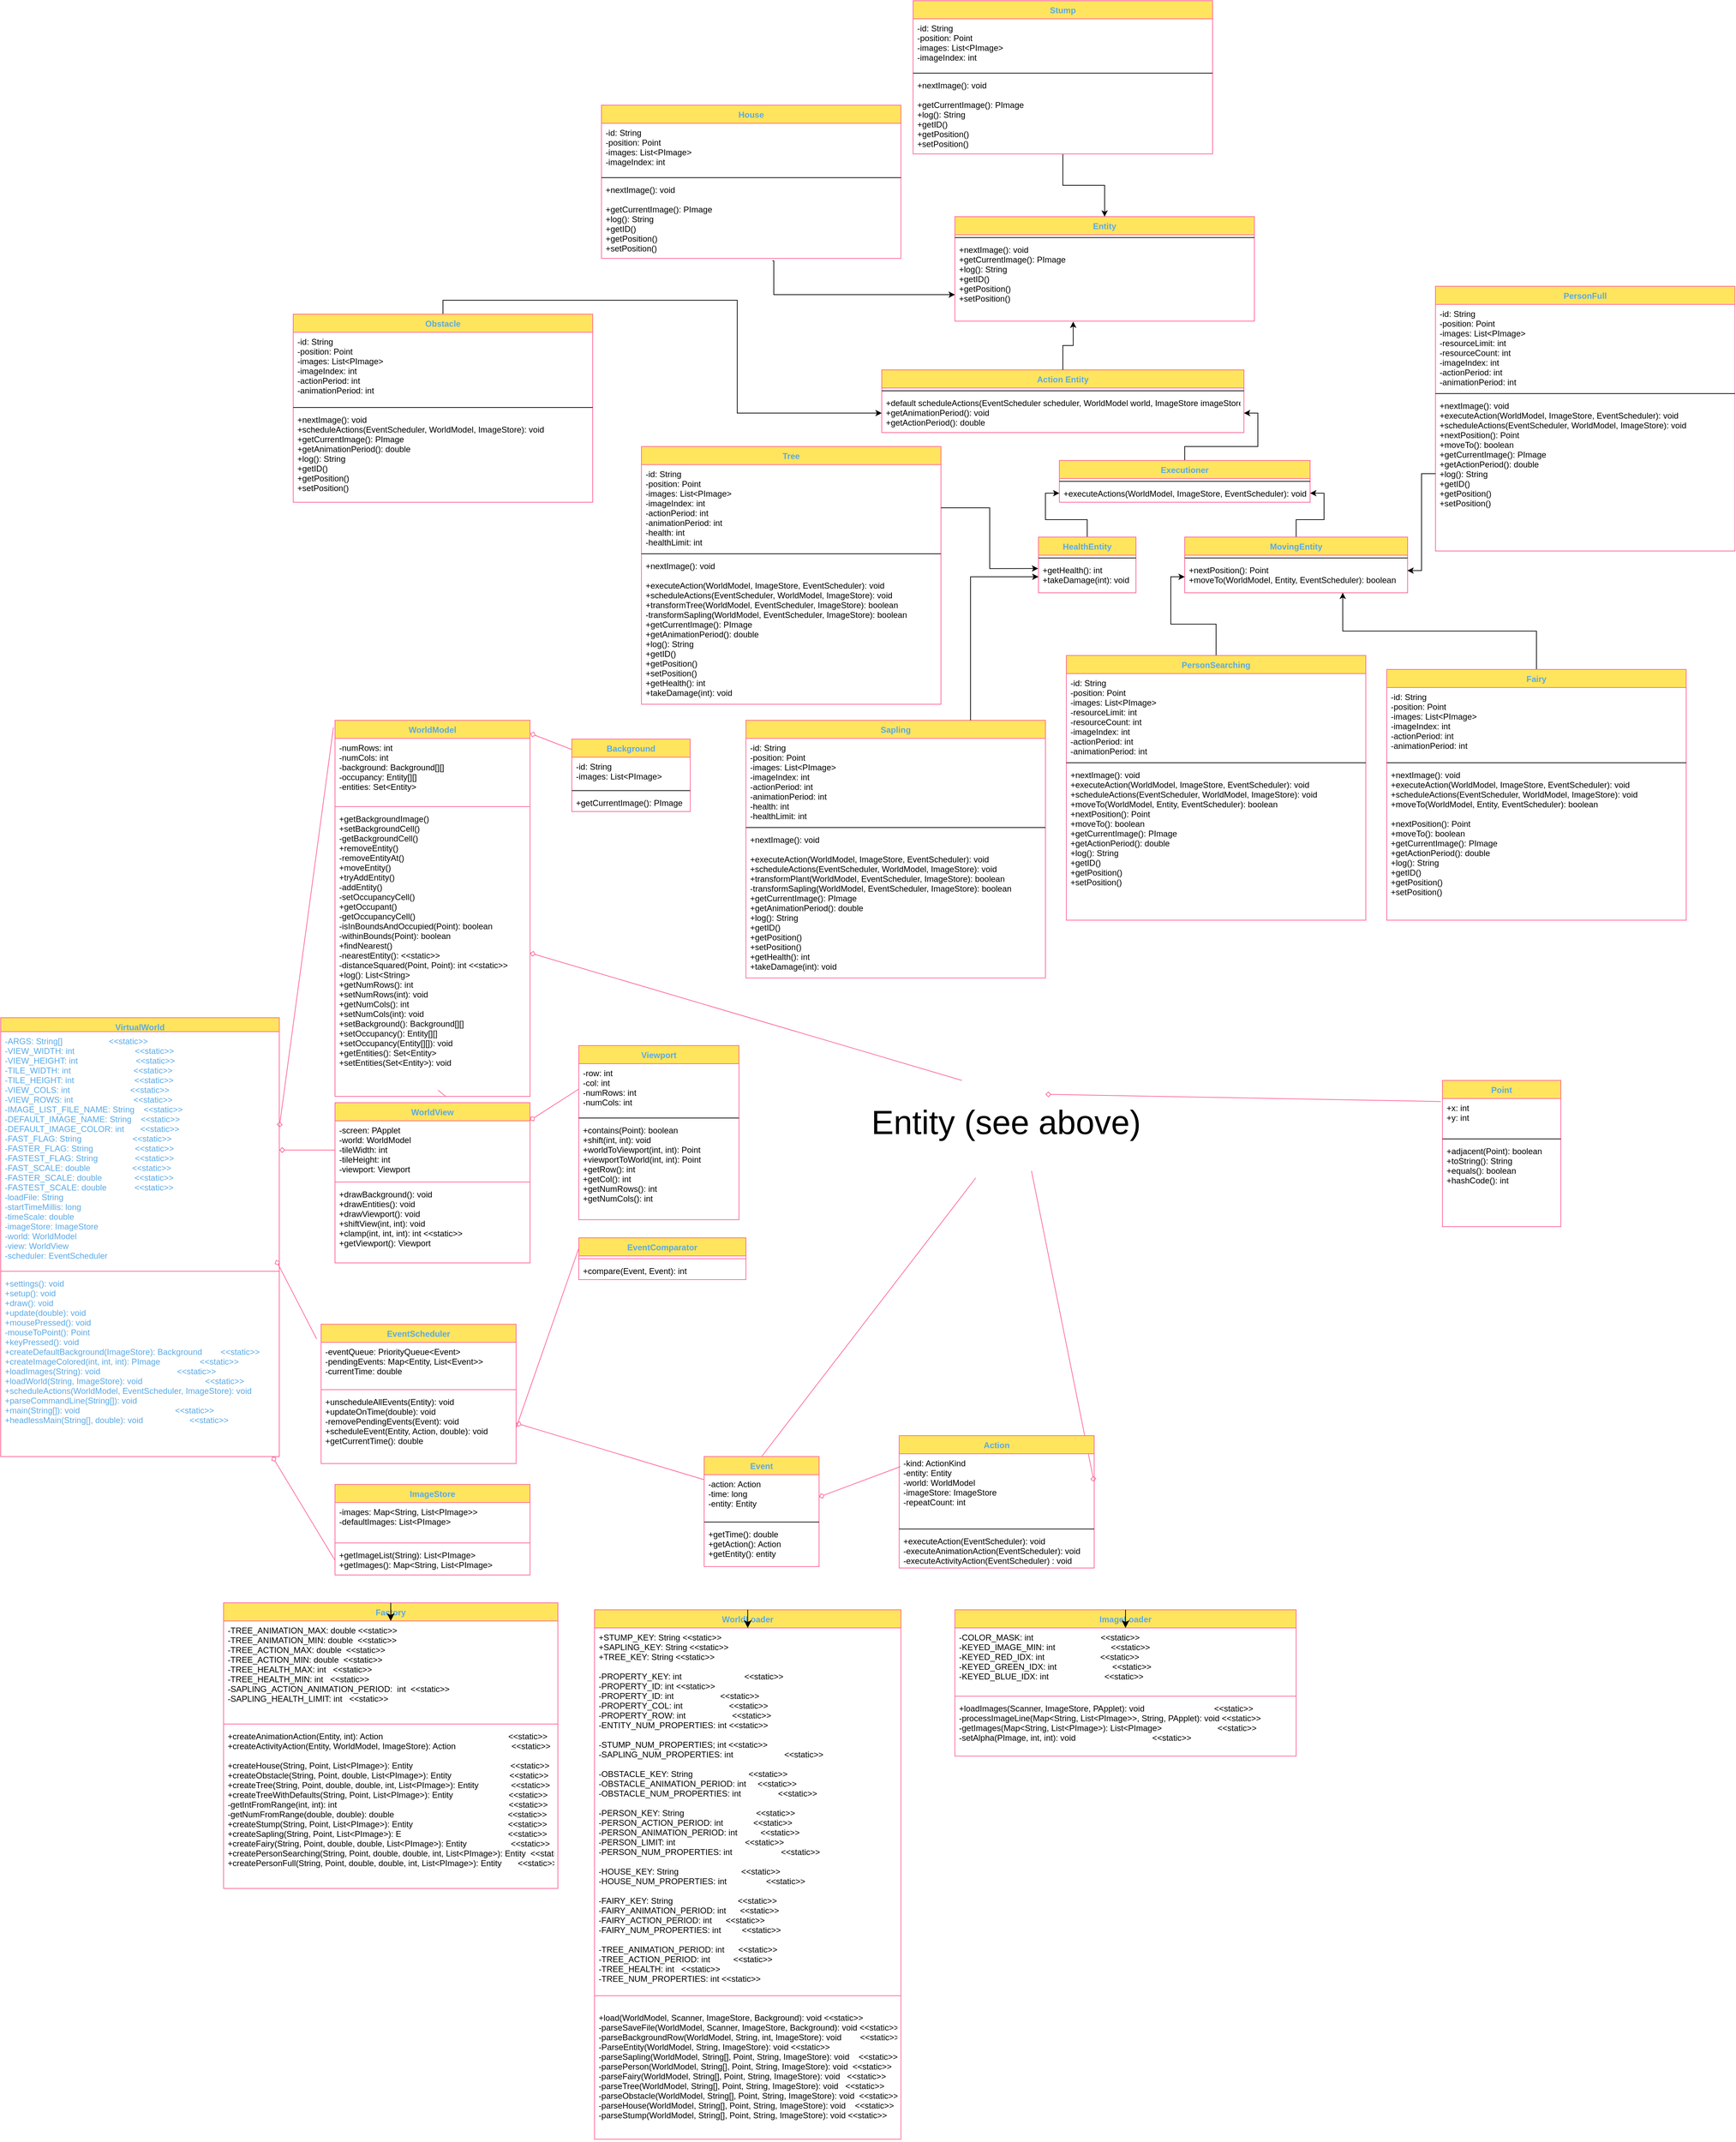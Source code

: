 <mxfile version="22.0.8" type="device" pages="2">
  <diagram id="Yo6Zvny2ZRX3JAPKxXua" name="Page 2">
    <mxGraphModel dx="1962" dy="1234" grid="1" gridSize="10" guides="1" tooltips="1" connect="1" arrows="1" fold="1" page="1" pageScale="1" pageWidth="850" pageHeight="1100" math="0" shadow="0">
      <root>
        <mxCell id="0" />
        <mxCell id="1" parent="0" />
        <mxCell id="IZyeWjeiiD0KSJfyj89O-481" value="" style="graphMlID=e0;endArrow=none;strokeColor=#FF6392;strokeWidth=1.0;startArrow=diamond;startFill=0;endFill=1;exitX=1;exitY=0.25;exitDx=0;exitDy=0;fontColor=#5AA9E6;entryX=-0.008;entryY=-0.286;entryDx=0;entryDy=0;entryPerimeter=0;" parent="1" source="IZyeWjeiiD0KSJfyj89O-496" target="IZyeWjeiiD0KSJfyj89O-503" edge="1">
          <mxGeometry relative="1" as="geometry" />
        </mxCell>
        <mxCell id="IZyeWjeiiD0KSJfyj89O-482" value="" style="graphMlID=e1;endArrow=none;strokeColor=#FF6392;strokeWidth=1.0;startArrow=diamond;startFill=0;endFill=1;exitX=1;exitY=0.5;exitDx=0;exitDy=0;fontColor=#5AA9E6;entryX=0;entryY=0.5;entryDx=0;entryDy=0;" parent="1" source="IZyeWjeiiD0KSJfyj89O-497" target="IZyeWjeiiD0KSJfyj89O-505" edge="1">
          <mxGeometry relative="1" as="geometry" />
        </mxCell>
        <mxCell id="IZyeWjeiiD0KSJfyj89O-483" value="" style="graphMlID=e2;endArrow=none;strokeColor=#FF6392;strokeWidth=1.0;startArrow=diamond;startFill=0;endFill=1;fontColor=#5AA9E6;entryX=0;entryY=0.25;entryDx=0;entryDy=0;" parent="1" source="IZyeWjeiiD0KSJfyj89O-504" target="IZyeWjeiiD0KSJfyj89O-533" edge="1">
          <mxGeometry relative="1" as="geometry">
            <mxPoint x="1598" y="1650" as="sourcePoint" />
          </mxGeometry>
        </mxCell>
        <mxCell id="IZyeWjeiiD0KSJfyj89O-484" value="" style="graphMlID=e3;endArrow=none;strokeColor=#FF6392;strokeWidth=1.0;startArrow=diamond;startFill=0;endFill=1;exitX=0.988;exitY=-0.077;exitDx=0;exitDy=0;exitPerimeter=0;fontColor=#5AA9E6;entryX=-0.023;entryY=0.105;entryDx=0;entryDy=0;entryPerimeter=0;" parent="1" source="IZyeWjeiiD0KSJfyj89O-499" target="IZyeWjeiiD0KSJfyj89O-508" edge="1">
          <mxGeometry relative="1" as="geometry">
            <mxPoint x="1790" y="1990" as="targetPoint" />
          </mxGeometry>
        </mxCell>
        <mxCell id="IZyeWjeiiD0KSJfyj89O-485" value="" style="graphMlID=e4;endArrow=none;strokeColor=#FF6392;strokeWidth=1.0;startArrow=diamond;startFill=0;endFill=1;exitX=0.975;exitY=1;exitDx=0;exitDy=0;exitPerimeter=0;fontColor=#5AA9E6;entryX=0;entryY=0.5;entryDx=0;entryDy=0;" parent="1" source="IZyeWjeiiD0KSJfyj89O-499" target="IZyeWjeiiD0KSJfyj89O-516" edge="1">
          <mxGeometry relative="1" as="geometry" />
        </mxCell>
        <mxCell id="IZyeWjeiiD0KSJfyj89O-486" value="" style="graphMlID=e5;endArrow=none;strokeColor=#FF6392;strokeWidth=1.0;startArrow=diamond;startFill=0;endFill=1;fontColor=#5AA9E6;exitX=1.001;exitY=-0.077;exitDx=0;exitDy=0;exitPerimeter=0;" parent="1" source="IZyeWjeiiD0KSJfyj89O-501" target="IZyeWjeiiD0KSJfyj89O-526" edge="1">
          <mxGeometry relative="1" as="geometry" />
        </mxCell>
        <mxCell id="IZyeWjeiiD0KSJfyj89O-487" value="" style="graphMlID=e6;endArrow=none;strokeColor=#FF6392;strokeWidth=1.0;startArrow=diamond;startFill=0;endFill=1;fontColor=#5AA9E6;" parent="1" source="IZyeWjeiiD0KSJfyj89O-508" target="IZyeWjeiiD0KSJfyj89O-538" edge="1">
          <mxGeometry relative="1" as="geometry" />
        </mxCell>
        <mxCell id="IZyeWjeiiD0KSJfyj89O-488" value="" style="graphMlID=e7;endArrow=none;strokeColor=#FF6392;strokeWidth=1.0;startArrow=none;startFill=1;endFill=1;fontColor=#5AA9E6;entryX=0;entryY=0.25;entryDx=0;entryDy=0;exitX=1;exitY=0.5;exitDx=0;exitDy=0;" parent="1" source="IZyeWjeiiD0KSJfyj89O-511" target="IZyeWjeiiD0KSJfyj89O-517" edge="1">
          <mxGeometry relative="1" as="geometry" />
        </mxCell>
        <mxCell id="IZyeWjeiiD0KSJfyj89O-489" value="" style="graphMlID=e8;endArrow=none;strokeColor=#FF6392;strokeWidth=1.0;startArrow=diamond;startFill=0;endFill=1;fontColor=#5AA9E6;exitX=1;exitY=0.5;exitDx=0;exitDy=0;" parent="1" source="IZyeWjeiiD0KSJfyj89O-503" edge="1">
          <mxGeometry relative="1" as="geometry">
            <mxPoint x="1660" y="1490" as="sourcePoint" />
            <mxPoint x="2350" y="1650" as="targetPoint" />
          </mxGeometry>
        </mxCell>
        <mxCell id="IZyeWjeiiD0KSJfyj89O-490" value="" style="graphMlID=e9;endArrow=none;strokeColor=#FF6392;strokeWidth=1.0;startArrow=diamond;startFill=0;endFill=1;fontColor=#5AA9E6;entryX=-0.013;entryY=0.08;entryDx=0;entryDy=0;entryPerimeter=0;" parent="1" target="IZyeWjeiiD0KSJfyj89O-545" edge="1">
          <mxGeometry relative="1" as="geometry">
            <mxPoint x="2470" y="1670" as="sourcePoint" />
          </mxGeometry>
        </mxCell>
        <mxCell id="IZyeWjeiiD0KSJfyj89O-492" value="" style="graphMlID=e11;endArrow=none;strokeColor=#FF6392;strokeWidth=1.0;startArrow=diamond;startFill=0;endFill=1;fontColor=#5AA9E6;exitX=1;exitY=0.5;exitDx=0;exitDy=0;entryX=0.006;entryY=0.178;entryDx=0;entryDy=0;entryPerimeter=0;" parent="1" source="IZyeWjeiiD0KSJfyj89O-538" target="IZyeWjeiiD0KSJfyj89O-549" edge="1">
          <mxGeometry relative="1" as="geometry" />
        </mxCell>
        <mxCell id="IZyeWjeiiD0KSJfyj89O-493" value="" style="graphMlID=e12;endArrow=none;strokeColor=#FF6392;strokeWidth=1.0;startArrow=diamond;startFill=0;endFill=1;fontColor=#5AA9E6;exitX=0.999;exitY=0.387;exitDx=0;exitDy=0;exitPerimeter=0;" parent="1" source="IZyeWjeiiD0KSJfyj89O-549" edge="1">
          <mxGeometry relative="1" as="geometry">
            <mxPoint x="2450" y="1780" as="targetPoint" />
          </mxGeometry>
        </mxCell>
        <mxCell id="IZyeWjeiiD0KSJfyj89O-494" value="" style="graphMlID=e13;endArrow=none;strokeColor=#FF6392;strokeWidth=1.0;startArrow=none;startFill=1;endFill=1;fontColor=#5AA9E6;entryX=0.528;entryY=0.978;entryDx=0;entryDy=0;entryPerimeter=0;exitX=0.57;exitY=-0.037;exitDx=0;exitDy=0;exitPerimeter=0;" parent="1" source="IZyeWjeiiD0KSJfyj89O-504" target="IZyeWjeiiD0KSJfyj89O-503" edge="1">
          <mxGeometry relative="1" as="geometry" />
        </mxCell>
        <mxCell id="IZyeWjeiiD0KSJfyj89O-495" value="" style="graphMlID=e14;endArrow=none;strokeColor=#FF6392;strokeWidth=1.0;startArrow=none;startFill=1;endFill=1;fontColor=#5AA9E6;exitX=0.5;exitY=0;exitDx=0;exitDy=0;" parent="1" source="IZyeWjeiiD0KSJfyj89O-537" edge="1">
          <mxGeometry relative="1" as="geometry">
            <mxPoint x="2370" y="1790" as="targetPoint" />
          </mxGeometry>
        </mxCell>
        <mxCell id="IZyeWjeiiD0KSJfyj89O-496" value="VirtualWorld" style="swimlane;fontStyle=1;align=center;verticalAlign=top;childLayout=stackLayout;horizontal=1;startSize=20;horizontalStack=0;resizeParent=1;resizeParentMax=0;resizeLast=0;collapsible=1;marginBottom=0;hachureGap=4;pointerEvents=0;fillColor=#FFE45E;strokeColor=#FF6392;fontColor=#5AA9E6;" parent="1" vertex="1">
          <mxGeometry x="970" y="1560" width="400" height="630" as="geometry" />
        </mxCell>
        <mxCell id="IZyeWjeiiD0KSJfyj89O-497" value="-ARGS: String[]                    &lt;&lt;static&gt;&gt;&#xa;-VIEW_WIDTH: int                          &lt;&lt;static&gt;&gt;&#xa;-VIEW_HEIGHT: int                         &lt;&lt;static&gt;&gt;&#xa;-TILE_WIDTH: int                           &lt;&lt;static&gt;&gt;&#xa;-TILE_HEIGHT: int                          &lt;&lt;static&gt;&gt;&#xa;-VIEW_COLS: int                          &lt;&lt;static&gt;&gt;&#xa;-VIEW_ROWS: int                          &lt;&lt;static&gt;&gt;&#xa;-IMAGE_LIST_FILE_NAME: String    &lt;&lt;static&gt;&gt;&#xa;-DEFAULT_IMAGE_NAME: String    &lt;&lt;static&gt;&gt;&#xa;-DEFAULT_IMAGE_COLOR: int       &lt;&lt;static&gt;&gt;&#xa;-FAST_FLAG: String                      &lt;&lt;static&gt;&gt;&#xa;-FASTER_FLAG: String                  &lt;&lt;static&gt;&gt;&#xa;-FASTEST_FLAG: String                &lt;&lt;static&gt;&gt;&#xa;-FAST_SCALE: double                  &lt;&lt;static&gt;&gt;&#xa;-FASTER_SCALE: double              &lt;&lt;static&gt;&gt;&#xa;-FASTEST_SCALE: double            &lt;&lt;static&gt;&gt;&#xa;-loadFile: String&#xa;-startTimeMillis: long&#xa;-timeScale: double&#xa;-imageStore: ImageStore&#xa;-world: WorldModel&#xa;-view: WorldView&#xa;-scheduler: EventScheduler" style="text;strokeColor=none;fillColor=none;align=left;verticalAlign=top;spacingLeft=4;spacingRight=4;overflow=hidden;rotatable=0;points=[[0,0.5],[1,0.5]];portConstraint=eastwest;fontColor=#5AA9E6;" parent="IZyeWjeiiD0KSJfyj89O-496" vertex="1">
          <mxGeometry y="20" width="400" height="340" as="geometry" />
        </mxCell>
        <mxCell id="IZyeWjeiiD0KSJfyj89O-498" value="" style="line;strokeWidth=1;fillColor=none;align=left;verticalAlign=middle;spacingTop=-1;spacingLeft=3;spacingRight=3;rotatable=0;labelPosition=right;points=[];portConstraint=eastwest;strokeColor=#FF6392;fontColor=#5AA9E6;" parent="IZyeWjeiiD0KSJfyj89O-496" vertex="1">
          <mxGeometry y="360" width="400" height="8" as="geometry" />
        </mxCell>
        <mxCell id="IZyeWjeiiD0KSJfyj89O-499" value="+settings(): void&#xa;+setup(): void&#xa;+draw(): void&#xa;+update(double): void&#xa;+mousePressed(): void&#xa;-mouseToPoint(): Point&#xa;+keyPressed(): void&#xa;+createDefaultBackground(ImageStore): Background        &lt;&lt;static&gt;&gt;&#xa;+createImageColored(int, int, int): PImage                 &lt;&lt;static&gt;&gt;&#xa;+loadImages(String): void                                 &lt;&lt;static&gt;&gt;&#xa;+loadWorld(String, ImageStore): void                           &lt;&lt;static&gt;&gt;&#xa;+scheduleActions(WorldModel, EventScheduler, ImageStore): void&#xa;+parseCommandLine(String[]): void &#xa;+main(String[]): void                                         &lt;&lt;static&gt;&gt;&#xa;+headlessMain(String[], double): void                    &lt;&lt;static&gt;&gt;" style="text;strokeColor=none;fillColor=none;align=left;verticalAlign=top;spacingLeft=4;spacingRight=4;overflow=hidden;rotatable=0;points=[[0,0.5],[1,0.5]];portConstraint=eastwest;fontColor=#5AA9E6;" parent="IZyeWjeiiD0KSJfyj89O-496" vertex="1">
          <mxGeometry y="368" width="400" height="262" as="geometry" />
        </mxCell>
        <mxCell id="IZyeWjeiiD0KSJfyj89O-500" value="WorldModel" style="swimlane;fontStyle=1;align=center;verticalAlign=top;childLayout=stackLayout;horizontal=1;startSize=26;horizontalStack=0;resizeParent=1;resizeParentMax=0;resizeLast=0;collapsible=1;marginBottom=0;hachureGap=4;pointerEvents=0;sketch=0;fontColor=#5AA9E6;strokeColor=#FF6392;fillColor=#FFE45E;" parent="1" vertex="1">
          <mxGeometry x="1450" y="1133.05" width="280" height="540" as="geometry" />
        </mxCell>
        <mxCell id="IZyeWjeiiD0KSJfyj89O-501" value="-numRows: int&#xa;-numCols: int&#xa;-background: Background[][]&#xa;-occupancy: Entity[][]&#xa;-entities: Set&lt;Entity&gt;" style="text;strokeColor=none;fillColor=none;align=left;verticalAlign=top;spacingLeft=4;spacingRight=4;overflow=hidden;rotatable=0;points=[[0,0.5],[1,0.5]];portConstraint=eastwest;fontColor=#000000;" parent="IZyeWjeiiD0KSJfyj89O-500" vertex="1">
          <mxGeometry y="26" width="280" height="94" as="geometry" />
        </mxCell>
        <mxCell id="IZyeWjeiiD0KSJfyj89O-502" value="" style="line;strokeWidth=1;fillColor=none;align=left;verticalAlign=middle;spacingTop=-1;spacingLeft=3;spacingRight=3;rotatable=0;labelPosition=right;points=[];portConstraint=eastwest;strokeColor=#FF6392;fontColor=#5AA9E6;" parent="IZyeWjeiiD0KSJfyj89O-500" vertex="1">
          <mxGeometry y="120" width="280" height="8" as="geometry" />
        </mxCell>
        <mxCell id="IZyeWjeiiD0KSJfyj89O-503" value="+getBackgroundImage()&#xa;+setBackgroundCell()&#xa;-getBackgroundCell()&#xa;+removeEntity()&#xa;-removeEntityAt()&#xa;+moveEntity()&#xa;+tryAddEntity()&#xa;-addEntity()&#xa;-setOccupancyCell()&#xa;+getOccupant()&#xa;-getOccupancyCell()&#xa;-isInBoundsAndOccupied(Point): boolean&#xa;-withinBounds(Point): boolean&#xa;+findNearest()&#xa;-nearestEntity(): &lt;&lt;static&gt;&gt;&#xa;-distanceSquared(Point, Point): int &lt;&lt;static&gt;&gt;&#xa;+log(): List&lt;String&gt;&#xa;+getNumRows(): int&#xa;+setNumRows(int): void&#xa;+getNumCols(): int&#xa;+setNumCols(int): void&#xa;+setBackground(): Background[][]&#xa;+setOccupancy(): Entity[][]&#xa;+setOccupancy(Entity[][]): void&#xa;+getEntities(): Set&lt;Entity&gt;&#xa;+setEntities(Set&lt;Entity&gt;): void&#xa;" style="text;strokeColor=none;fillColor=none;align=left;verticalAlign=top;spacingLeft=4;spacingRight=4;overflow=hidden;rotatable=0;points=[[0,0.5],[1,0.5]];portConstraint=eastwest;fontColor=#020405;" parent="IZyeWjeiiD0KSJfyj89O-500" vertex="1">
          <mxGeometry y="128" width="280" height="412" as="geometry" />
        </mxCell>
        <mxCell id="IZyeWjeiiD0KSJfyj89O-504" value="WorldView" style="swimlane;fontStyle=1;align=center;verticalAlign=top;childLayout=stackLayout;horizontal=1;startSize=26;horizontalStack=0;resizeParent=1;resizeParentMax=0;resizeLast=0;collapsible=1;marginBottom=0;hachureGap=4;pointerEvents=0;sketch=0;fontColor=#5AA9E6;strokeColor=#FF6392;fillColor=#FFE45E;" parent="1" vertex="1">
          <mxGeometry x="1450" y="1682" width="280" height="230" as="geometry" />
        </mxCell>
        <mxCell id="IZyeWjeiiD0KSJfyj89O-505" value="-screen: PApplet&#xa;-world: WorldModel&#xa;-tileWidth: int&#xa;-tileHeight: int&#xa;-viewport: Viewport" style="text;strokeColor=none;fillColor=none;align=left;verticalAlign=top;spacingLeft=4;spacingRight=4;overflow=hidden;rotatable=0;points=[[0,0.5],[1,0.5]];portConstraint=eastwest;fontColor=#000000;" parent="IZyeWjeiiD0KSJfyj89O-504" vertex="1">
          <mxGeometry y="26" width="280" height="84" as="geometry" />
        </mxCell>
        <mxCell id="IZyeWjeiiD0KSJfyj89O-506" value="" style="line;strokeWidth=1;fillColor=none;align=left;verticalAlign=middle;spacingTop=-1;spacingLeft=3;spacingRight=3;rotatable=0;labelPosition=right;points=[];portConstraint=eastwest;strokeColor=#FF6392;fontColor=#5AA9E6;" parent="IZyeWjeiiD0KSJfyj89O-504" vertex="1">
          <mxGeometry y="110" width="280" height="8" as="geometry" />
        </mxCell>
        <mxCell id="IZyeWjeiiD0KSJfyj89O-507" value="+drawBackground(): void&#xa;+drawEntities(): void&#xa;+drawViewport(): void&#xa;+shiftView(int, int): void&#xa;+clamp(int, int, int): int &lt;&lt;static&gt;&gt;&#xa;+getViewport(): Viewport                                &#xa;" style="text;strokeColor=none;fillColor=none;align=left;verticalAlign=top;spacingLeft=4;spacingRight=4;overflow=hidden;rotatable=0;points=[[0,0.5],[1,0.5]];portConstraint=eastwest;fontColor=#000000;" parent="IZyeWjeiiD0KSJfyj89O-504" vertex="1">
          <mxGeometry y="118" width="280" height="112" as="geometry" />
        </mxCell>
        <mxCell id="IZyeWjeiiD0KSJfyj89O-508" value="EventScheduler" style="swimlane;fontStyle=1;align=center;verticalAlign=top;childLayout=stackLayout;horizontal=1;startSize=26;horizontalStack=0;resizeParent=1;resizeParentMax=0;resizeLast=0;collapsible=1;marginBottom=0;hachureGap=4;pointerEvents=0;sketch=0;fontColor=#5AA9E6;strokeColor=#FF6392;fillColor=#FFE45E;" parent="1" vertex="1">
          <mxGeometry x="1430" y="2000" width="280" height="200" as="geometry" />
        </mxCell>
        <mxCell id="IZyeWjeiiD0KSJfyj89O-509" value="-eventQueue: PriorityQueue&lt;Event&gt;&#xa;-pendingEvents: Map&lt;Entity, List&lt;Event&gt;&gt;&#xa;-currentTime: double" style="text;strokeColor=none;fillColor=none;align=left;verticalAlign=top;spacingLeft=4;spacingRight=4;overflow=hidden;rotatable=0;points=[[0,0.5],[1,0.5]];portConstraint=eastwest;fontColor=#000000;" parent="IZyeWjeiiD0KSJfyj89O-508" vertex="1">
          <mxGeometry y="26" width="280" height="64" as="geometry" />
        </mxCell>
        <mxCell id="IZyeWjeiiD0KSJfyj89O-510" value="" style="line;strokeWidth=1;fillColor=none;align=left;verticalAlign=middle;spacingTop=-1;spacingLeft=3;spacingRight=3;rotatable=0;labelPosition=right;points=[];portConstraint=eastwest;strokeColor=#FF6392;fontColor=#5AA9E6;" parent="IZyeWjeiiD0KSJfyj89O-508" vertex="1">
          <mxGeometry y="90" width="280" height="8" as="geometry" />
        </mxCell>
        <mxCell id="IZyeWjeiiD0KSJfyj89O-511" value="+unscheduleAllEvents(Entity): void&#xa;+updateOnTime(double): void&#xa;-removePendingEvents(Event): void&#xa;+scheduleEvent(Entity, Action, double): void&#xa;+getCurrentTime(): double" style="text;strokeColor=none;fillColor=none;align=left;verticalAlign=top;spacingLeft=4;spacingRight=4;overflow=hidden;rotatable=0;points=[[0,0.5],[1,0.5]];portConstraint=eastwest;fontColor=#000000;" parent="IZyeWjeiiD0KSJfyj89O-508" vertex="1">
          <mxGeometry y="98" width="280" height="102" as="geometry" />
        </mxCell>
        <mxCell id="IZyeWjeiiD0KSJfyj89O-513" value="ImageStore" style="swimlane;fontStyle=1;align=center;verticalAlign=top;childLayout=stackLayout;horizontal=1;startSize=26;horizontalStack=0;resizeParent=1;resizeParentMax=0;resizeLast=0;collapsible=1;marginBottom=0;hachureGap=4;pointerEvents=0;sketch=0;fontColor=#5AA9E6;strokeColor=#FF6392;fillColor=#FFE45E;" parent="1" vertex="1">
          <mxGeometry x="1450" y="2230" width="280" height="130" as="geometry" />
        </mxCell>
        <mxCell id="IZyeWjeiiD0KSJfyj89O-514" value="-images: Map&lt;String, List&lt;PImage&gt;&gt;&#xa;-defaultImages: List&lt;PImage&gt;" style="text;strokeColor=none;fillColor=none;align=left;verticalAlign=top;spacingLeft=4;spacingRight=4;overflow=hidden;rotatable=0;points=[[0,0.5],[1,0.5]];portConstraint=eastwest;fontColor=#000000;" parent="IZyeWjeiiD0KSJfyj89O-513" vertex="1">
          <mxGeometry y="26" width="280" height="54" as="geometry" />
        </mxCell>
        <mxCell id="IZyeWjeiiD0KSJfyj89O-515" value="" style="line;strokeWidth=1;fillColor=none;align=left;verticalAlign=middle;spacingTop=-1;spacingLeft=3;spacingRight=3;rotatable=0;labelPosition=right;points=[];portConstraint=eastwest;strokeColor=#FF6392;fontColor=#5AA9E6;" parent="IZyeWjeiiD0KSJfyj89O-513" vertex="1">
          <mxGeometry y="80" width="280" height="8" as="geometry" />
        </mxCell>
        <mxCell id="IZyeWjeiiD0KSJfyj89O-516" value="+getImageList(String): List&lt;PImage&gt;&#xa;+getImages(): Map&lt;String, List&lt;PImage&gt;" style="text;strokeColor=none;fillColor=none;align=left;verticalAlign=top;spacingLeft=4;spacingRight=4;overflow=hidden;rotatable=0;points=[[0,0.5],[1,0.5]];portConstraint=eastwest;fontColor=#000000;" parent="IZyeWjeiiD0KSJfyj89O-513" vertex="1">
          <mxGeometry y="88" width="280" height="42" as="geometry" />
        </mxCell>
        <mxCell id="IZyeWjeiiD0KSJfyj89O-517" value="EventComparator" style="swimlane;fontStyle=1;align=center;verticalAlign=top;childLayout=stackLayout;horizontal=1;startSize=26;horizontalStack=0;resizeParent=1;resizeParentMax=0;resizeLast=0;collapsible=1;marginBottom=0;hachureGap=4;pointerEvents=0;sketch=0;fontColor=#5AA9E6;strokeColor=#FF6392;fillColor=#FFE45E;" parent="1" vertex="1">
          <mxGeometry x="1800" y="1876" width="240" height="60" as="geometry" />
        </mxCell>
        <mxCell id="IZyeWjeiiD0KSJfyj89O-519" value="" style="line;strokeWidth=1;fillColor=none;align=left;verticalAlign=middle;spacingTop=-1;spacingLeft=3;spacingRight=3;rotatable=0;labelPosition=right;points=[];portConstraint=eastwest;strokeColor=#FF6392;fontColor=#5AA9E6;" parent="IZyeWjeiiD0KSJfyj89O-517" vertex="1">
          <mxGeometry y="26" width="240" height="8" as="geometry" />
        </mxCell>
        <mxCell id="IZyeWjeiiD0KSJfyj89O-520" value="+compare(Event, Event): int" style="text;strokeColor=none;fillColor=none;align=left;verticalAlign=top;spacingLeft=4;spacingRight=4;overflow=hidden;rotatable=0;points=[[0,0.5],[1,0.5]];portConstraint=eastwest;fontColor=#000000;" parent="IZyeWjeiiD0KSJfyj89O-517" vertex="1">
          <mxGeometry y="34" width="240" height="26" as="geometry" />
        </mxCell>
        <mxCell id="IZyeWjeiiD0KSJfyj89O-521" value="Factory" style="swimlane;fontStyle=1;align=center;verticalAlign=top;childLayout=stackLayout;horizontal=1;startSize=26;horizontalStack=0;resizeParent=1;resizeParentMax=0;resizeLast=0;collapsible=1;marginBottom=0;hachureGap=4;pointerEvents=0;sketch=0;fontColor=#5AA9E6;strokeColor=#FF6392;fillColor=#FFE45E;" parent="1" vertex="1">
          <mxGeometry x="1290.0" y="2400" width="480" height="410" as="geometry" />
        </mxCell>
        <mxCell id="IZyeWjeiiD0KSJfyj89O-522" value="-TREE_ANIMATION_MAX: double &lt;&lt;static&gt;&gt;&#xa;-TREE_ANIMATION_MIN: double  &lt;&lt;static&gt;&gt;&#xa;-TREE_ACTION_MAX: double  &lt;&lt;static&gt;&gt;&#xa;-TREE_ACTION_MIN: double  &lt;&lt;static&gt;&gt;&#xa;-TREE_HEALTH_MAX: int   &lt;&lt;static&gt;&gt;&#xa;-TREE_HEALTH_MIN: int   &lt;&lt;static&gt;&gt;&#xa;-SAPLING_ACTION_ANIMATION_PERIOD:  int  &lt;&lt;static&gt;&gt;&#xa;-SAPLING_HEALTH_LIMIT: int   &lt;&lt;static&gt;&gt;&#xa;" style="text;strokeColor=none;fillColor=none;align=left;verticalAlign=top;spacingLeft=4;spacingRight=4;overflow=hidden;rotatable=0;points=[[0,0.5],[1,0.5]];portConstraint=eastwest;fontColor=#000000;" parent="IZyeWjeiiD0KSJfyj89O-521" vertex="1">
          <mxGeometry y="26" width="480" height="144" as="geometry" />
        </mxCell>
        <mxCell id="IZyeWjeiiD0KSJfyj89O-523" value="" style="line;strokeWidth=1;fillColor=none;align=left;verticalAlign=middle;spacingTop=-1;spacingLeft=3;spacingRight=3;rotatable=0;labelPosition=right;points=[];portConstraint=eastwest;strokeColor=#FF6392;fontColor=#5AA9E6;" parent="IZyeWjeiiD0KSJfyj89O-521" vertex="1">
          <mxGeometry y="170" width="480" height="8" as="geometry" />
        </mxCell>
        <mxCell id="IZyeWjeiiD0KSJfyj89O-524" value="+createAnimationAction(Entity, int): Action                                                      &lt;&lt;static&gt;&gt;&#xa;+createActivityAction(Entity, WorldModel, ImageStore): Action                        &lt;&lt;static&gt;&gt;&#xa;&#xa;+createHouse(String, Point, List&lt;PImage&gt;): Entity                                          &lt;&lt;static&gt;&gt;&#xa;+createObstacle(String, Point, double, List&lt;PImage&gt;): Entity                         &lt;&lt;static&gt;&gt;&#xa;+createTree(String, Point, double, double, int, List&lt;PImage&gt;): Entity              &lt;&lt;static&gt;&gt;&#xa;+createTreeWithDefaults(String, Point, List&lt;PImage&gt;): Entity                        &lt;&lt;static&gt;&gt;&#xa;-getIntFromRange(int, int): int                                                                          &lt;&lt;static&gt;&gt;&#xa;-getNumFromRange(double, double): double                                                 &lt;&lt;static&gt;&gt;&#xa;+createStump(String, Point, List&lt;PImage&gt;): Entity                                         &lt;&lt;static&gt;&gt;&#xa;+createSapling(String, Point, List&lt;PImage&gt;): E                                              &lt;&lt;static&gt;&gt;&#xa;+createFairy(String, Point, double, double, List&lt;PImage&gt;): Entity                   &lt;&lt;static&gt;&gt;&#xa;+createPersonSearching(String, Point, double, double, int, List&lt;PImage&gt;): Entity  &lt;&lt;static&gt;&gt;&#xa;+createPersonFull(String, Point, double, double, int, List&lt;PImage&gt;): Entity       &lt;&lt;static&gt;&gt;&#xa;" style="text;strokeColor=none;fillColor=none;align=left;verticalAlign=top;spacingLeft=4;spacingRight=4;overflow=hidden;rotatable=0;points=[[0,0.5],[1,0.5]];portConstraint=eastwest;fontColor=#000000;" parent="IZyeWjeiiD0KSJfyj89O-521" vertex="1">
          <mxGeometry y="178" width="480" height="232" as="geometry" />
        </mxCell>
        <mxCell id="IZyeWjeiiD0KSJfyj89O-560" style="edgeStyle=none;curved=1;rounded=0;orthogonalLoop=1;jettySize=auto;html=1;exitX=0.5;exitY=0;exitDx=0;exitDy=0;fontSize=12;startSize=8;endSize=8;" parent="IZyeWjeiiD0KSJfyj89O-521" source="IZyeWjeiiD0KSJfyj89O-521" target="IZyeWjeiiD0KSJfyj89O-522" edge="1">
          <mxGeometry relative="1" as="geometry" />
        </mxCell>
        <mxCell id="IZyeWjeiiD0KSJfyj89O-525" value="Background" style="swimlane;fontStyle=1;align=center;verticalAlign=top;childLayout=stackLayout;horizontal=1;startSize=26;horizontalStack=0;resizeParent=1;resizeParentMax=0;resizeLast=0;collapsible=1;marginBottom=0;hachureGap=4;pointerEvents=0;sketch=0;fontColor=#5AA9E6;strokeColor=#FF6392;fillColor=#FFE45E;" parent="1" vertex="1">
          <mxGeometry x="1790" y="1160" width="170" height="104" as="geometry" />
        </mxCell>
        <mxCell id="IZyeWjeiiD0KSJfyj89O-526" value="-id: String&#xa;-images: List&lt;PImage&gt;&#xa;" style="text;strokeColor=none;fillColor=none;align=left;verticalAlign=top;spacingLeft=4;spacingRight=4;overflow=hidden;rotatable=0;points=[[0,0.5],[1,0.5]];portConstraint=eastwest;" parent="IZyeWjeiiD0KSJfyj89O-525" vertex="1">
          <mxGeometry y="26" width="170" height="44" as="geometry" />
        </mxCell>
        <mxCell id="IZyeWjeiiD0KSJfyj89O-527" value="" style="line;strokeWidth=1;fillColor=none;align=left;verticalAlign=middle;spacingTop=-1;spacingLeft=3;spacingRight=3;rotatable=0;labelPosition=right;points=[];portConstraint=eastwest;" parent="IZyeWjeiiD0KSJfyj89O-525" vertex="1">
          <mxGeometry y="70" width="170" height="8" as="geometry" />
        </mxCell>
        <mxCell id="IZyeWjeiiD0KSJfyj89O-528" value="+getCurrentImage(): PImage" style="text;strokeColor=none;fillColor=none;align=left;verticalAlign=top;spacingLeft=4;spacingRight=4;overflow=hidden;rotatable=0;points=[[0,0.5],[1,0.5]];portConstraint=eastwest;" parent="IZyeWjeiiD0KSJfyj89O-525" vertex="1">
          <mxGeometry y="78" width="170" height="26" as="geometry" />
        </mxCell>
        <mxCell id="IZyeWjeiiD0KSJfyj89O-533" value="Viewport" style="swimlane;fontStyle=1;align=center;verticalAlign=top;childLayout=stackLayout;horizontal=1;startSize=26;horizontalStack=0;resizeParent=1;resizeParentMax=0;resizeLast=0;collapsible=1;marginBottom=0;hachureGap=4;pointerEvents=0;sketch=0;fontColor=#5AA9E6;strokeColor=#FF6392;fillColor=#FFE45E;" parent="1" vertex="1">
          <mxGeometry x="1800" y="1600" width="230" height="250" as="geometry" />
        </mxCell>
        <mxCell id="IZyeWjeiiD0KSJfyj89O-534" value="-row: int&#xa;-col: int&#xa;-numRows: int&#xa;-numCols: int" style="text;strokeColor=none;fillColor=none;align=left;verticalAlign=top;spacingLeft=4;spacingRight=4;overflow=hidden;rotatable=0;points=[[0,0.5],[1,0.5]];portConstraint=eastwest;" parent="IZyeWjeiiD0KSJfyj89O-533" vertex="1">
          <mxGeometry y="26" width="230" height="74" as="geometry" />
        </mxCell>
        <mxCell id="IZyeWjeiiD0KSJfyj89O-535" value="" style="line;strokeWidth=1;fillColor=none;align=left;verticalAlign=middle;spacingTop=-1;spacingLeft=3;spacingRight=3;rotatable=0;labelPosition=right;points=[];portConstraint=eastwest;" parent="IZyeWjeiiD0KSJfyj89O-533" vertex="1">
          <mxGeometry y="100" width="230" height="8" as="geometry" />
        </mxCell>
        <mxCell id="IZyeWjeiiD0KSJfyj89O-536" value="+contains(Point): boolean&#xa;+shift(int, int): void&#xa;+worldToViewport(int, int): Point&#xa;+viewportToWorld(int, int): Point&#xa;+getRow(): int&#xa;+getCol(): int&#xa;+getNumRows(): int&#xa;+getNumCols(): int" style="text;strokeColor=none;fillColor=none;align=left;verticalAlign=top;spacingLeft=4;spacingRight=4;overflow=hidden;rotatable=0;points=[[0,0.5],[1,0.5]];portConstraint=eastwest;" parent="IZyeWjeiiD0KSJfyj89O-533" vertex="1">
          <mxGeometry y="108" width="230" height="142" as="geometry" />
        </mxCell>
        <mxCell id="IZyeWjeiiD0KSJfyj89O-537" value="Event" style="swimlane;fontStyle=1;align=center;verticalAlign=top;childLayout=stackLayout;horizontal=1;startSize=26;horizontalStack=0;resizeParent=1;resizeParentMax=0;resizeLast=0;collapsible=1;marginBottom=0;hachureGap=4;pointerEvents=0;sketch=0;fontColor=#5AA9E6;strokeColor=#FF6392;fillColor=#FFE45E;" parent="1" vertex="1">
          <mxGeometry x="1980" y="2190" width="165" height="158" as="geometry" />
        </mxCell>
        <mxCell id="IZyeWjeiiD0KSJfyj89O-538" value="-action: Action&#xa;-time: long&#xa;-entity: Entity" style="text;strokeColor=none;fillColor=none;align=left;verticalAlign=top;spacingLeft=4;spacingRight=4;overflow=hidden;rotatable=0;points=[[0,0.5],[1,0.5]];portConstraint=eastwest;" parent="IZyeWjeiiD0KSJfyj89O-537" vertex="1">
          <mxGeometry y="26" width="165" height="64" as="geometry" />
        </mxCell>
        <mxCell id="IZyeWjeiiD0KSJfyj89O-539" value="" style="line;strokeWidth=1;fillColor=none;align=left;verticalAlign=middle;spacingTop=-1;spacingLeft=3;spacingRight=3;rotatable=0;labelPosition=right;points=[];portConstraint=eastwest;" parent="IZyeWjeiiD0KSJfyj89O-537" vertex="1">
          <mxGeometry y="90" width="165" height="8" as="geometry" />
        </mxCell>
        <mxCell id="IZyeWjeiiD0KSJfyj89O-540" value="+getTime(): double&#xa;+getAction(): Action&#xa;+getEntity(): entity" style="text;strokeColor=none;fillColor=none;align=left;verticalAlign=top;spacingLeft=4;spacingRight=4;overflow=hidden;rotatable=0;points=[[0,0.5],[1,0.5]];portConstraint=eastwest;" parent="IZyeWjeiiD0KSJfyj89O-537" vertex="1">
          <mxGeometry y="98" width="165" height="60" as="geometry" />
        </mxCell>
        <mxCell id="IZyeWjeiiD0KSJfyj89O-544" value="Point" style="swimlane;fontStyle=1;align=center;verticalAlign=top;childLayout=stackLayout;horizontal=1;startSize=26;horizontalStack=0;resizeParent=1;resizeParentMax=0;resizeLast=0;collapsible=1;marginBottom=0;hachureGap=4;pointerEvents=0;sketch=0;fontColor=#5AA9E6;strokeColor=#FF6392;fillColor=#FFE45E;" parent="1" vertex="1">
          <mxGeometry x="3040" y="1650" width="170" height="210" as="geometry" />
        </mxCell>
        <mxCell id="IZyeWjeiiD0KSJfyj89O-545" value="+x: int&#xa;+y: int" style="text;strokeColor=none;fillColor=none;align=left;verticalAlign=top;spacingLeft=4;spacingRight=4;overflow=hidden;rotatable=0;points=[[0,0.5],[1,0.5]];portConstraint=eastwest;" parent="IZyeWjeiiD0KSJfyj89O-544" vertex="1">
          <mxGeometry y="26" width="170" height="54" as="geometry" />
        </mxCell>
        <mxCell id="IZyeWjeiiD0KSJfyj89O-546" value="" style="line;strokeWidth=1;fillColor=none;align=left;verticalAlign=middle;spacingTop=-1;spacingLeft=3;spacingRight=3;rotatable=0;labelPosition=right;points=[];portConstraint=eastwest;" parent="IZyeWjeiiD0KSJfyj89O-544" vertex="1">
          <mxGeometry y="80" width="170" height="8" as="geometry" />
        </mxCell>
        <mxCell id="IZyeWjeiiD0KSJfyj89O-547" value="+adjacent(Point): boolean&#xa;+toString(): String&#xa;+equals(): boolean&#xa;+hashCode(): int" style="text;strokeColor=none;fillColor=none;align=left;verticalAlign=top;spacingLeft=4;spacingRight=4;overflow=hidden;rotatable=0;points=[[0,0.5],[1,0.5]];portConstraint=eastwest;" parent="IZyeWjeiiD0KSJfyj89O-544" vertex="1">
          <mxGeometry y="88" width="170" height="122" as="geometry" />
        </mxCell>
        <mxCell id="IZyeWjeiiD0KSJfyj89O-548" value="Action" style="swimlane;fontStyle=1;align=center;verticalAlign=top;childLayout=stackLayout;horizontal=1;startSize=26;horizontalStack=0;resizeParent=1;resizeParentMax=0;resizeLast=0;collapsible=1;marginBottom=0;hachureGap=4;pointerEvents=0;sketch=0;fontColor=#5AA9E6;strokeColor=#FF6392;fillColor=#FFE45E;" parent="1" vertex="1">
          <mxGeometry x="2260" y="2160" width="280" height="190" as="geometry" />
        </mxCell>
        <mxCell id="IZyeWjeiiD0KSJfyj89O-549" value="-kind: ActionKind&#xa;-entity: Entity&#xa;-world: WorldModel&#xa;-imageStore: ImageStore&#xa;-repeatCount: int      " style="text;strokeColor=none;fillColor=none;align=left;verticalAlign=top;spacingLeft=4;spacingRight=4;overflow=hidden;rotatable=0;points=[[0,0.5],[1,0.5]];portConstraint=eastwest;" parent="IZyeWjeiiD0KSJfyj89O-548" vertex="1">
          <mxGeometry y="26" width="280" height="104" as="geometry" />
        </mxCell>
        <mxCell id="IZyeWjeiiD0KSJfyj89O-550" value="" style="line;strokeWidth=1;fillColor=none;align=left;verticalAlign=middle;spacingTop=-1;spacingLeft=3;spacingRight=3;rotatable=0;labelPosition=right;points=[];portConstraint=eastwest;" parent="IZyeWjeiiD0KSJfyj89O-548" vertex="1">
          <mxGeometry y="130" width="280" height="8" as="geometry" />
        </mxCell>
        <mxCell id="IZyeWjeiiD0KSJfyj89O-551" value="+executeAction(EventScheduler): void           &#xa;-executeAnimationAction(EventScheduler): void     &#xa;-executeActivityAction(EventScheduler) : void" style="text;strokeColor=none;fillColor=none;align=left;verticalAlign=top;spacingLeft=4;spacingRight=4;overflow=hidden;rotatable=0;points=[[0,0.5],[1,0.5]];portConstraint=eastwest;" parent="IZyeWjeiiD0KSJfyj89O-548" vertex="1">
          <mxGeometry y="138" width="280" height="52" as="geometry" />
        </mxCell>
        <mxCell id="IZyeWjeiiD0KSJfyj89O-561" value="WorldLoader" style="swimlane;fontStyle=1;align=center;verticalAlign=top;childLayout=stackLayout;horizontal=1;startSize=26;horizontalStack=0;resizeParent=1;resizeParentMax=0;resizeLast=0;collapsible=1;marginBottom=0;hachureGap=4;pointerEvents=0;sketch=0;fontColor=#5AA9E6;strokeColor=#FF6392;fillColor=#FFE45E;" parent="1" vertex="1">
          <mxGeometry x="1822.57" y="2410" width="440" height="760" as="geometry" />
        </mxCell>
        <mxCell id="IZyeWjeiiD0KSJfyj89O-562" value="+STUMP_KEY: String &lt;&lt;static&gt;&gt;&#xa;+SAPLING_KEY: String &lt;&lt;static&gt;&gt;&#xa;+TREE_KEY: String &lt;&lt;static&gt;&gt;&#xa;&#xa;-PROPERTY_KEY: int                           &lt;&lt;static&gt;&gt;&#xa;-PROPERTY_ID: int &lt;&lt;static&gt;&gt;&#xa;-PROPERTY_ID: int                    &lt;&lt;static&gt;&gt;&#xa;-PROPERTY_COL: int                    &lt;&lt;static&gt;&gt;&#xa;-PROPERTY_ROW: int                    &lt;&lt;static&gt;&gt;&#xa;-ENTITY_NUM_PROPERTIES: int &lt;&lt;static&gt;&gt;&#xa;&#xa;-STUMP_NUM_PROPERTIES; int &lt;&lt;static&gt;&gt;&#xa;-SAPLING_NUM_PROPERTIES: int                      &lt;&lt;static&gt;&gt;&#xa;&#xa;-OBSTACLE_KEY: String                        &lt;&lt;static&gt;&gt;&#xa;-OBSTACLE_ANIMATION_PERIOD: int     &lt;&lt;static&gt;&gt;&#xa;-OBSTACLE_NUM_PROPERTIES: int                &lt;&lt;static&gt;&gt;&#xa;&#xa;-PERSON_KEY: String                               &lt;&lt;static&gt;&gt;&#xa;-PERSON_ACTION_PERIOD: int             &lt;&lt;static&gt;&gt;&#xa;-PERSON_ANIMATION_PERIOD: int          &lt;&lt;static&gt;&gt;&#xa;-PERSON_LIMIT: int                              &lt;&lt;static&gt;&gt;&#xa;-PERSON_NUM_PROPERTIES: int                     &lt;&lt;static&gt;&gt;&#xa;&#xa;-HOUSE_KEY: String                           &lt;&lt;static&gt;&gt;&#xa;-HOUSE_NUM_PROPERTIES: int                 &lt;&lt;static&gt;&gt;&#xa;&#xa;-FAIRY_KEY: String                            &lt;&lt;static&gt;&gt;&#xa;-FAIRY_ANIMATION_PERIOD: int      &lt;&lt;static&gt;&gt;&#xa;-FAIRY_ACTION_PERIOD: int      &lt;&lt;static&gt;&gt;&#xa;-FAIRY_NUM_PROPERTIES: int         &lt;&lt;static&gt;&gt;&#xa;&#xa;-TREE_ANIMATION_PERIOD: int      &lt;&lt;static&gt;&gt;&#xa;-TREE_ACTION_PERIOD: int          &lt;&lt;static&gt;&gt;&#xa;-TREE_HEALTH: int   &lt;&lt;static&gt;&gt;&#xa;-TREE_NUM_PROPERTIES: int &lt;&lt;static&gt;&gt;&#xa;&#xa;&#xa;" style="text;strokeColor=none;fillColor=none;align=left;verticalAlign=top;spacingLeft=4;spacingRight=4;overflow=hidden;rotatable=0;points=[[0,0.5],[1,0.5]];portConstraint=eastwest;fontColor=#000000;" parent="IZyeWjeiiD0KSJfyj89O-561" vertex="1">
          <mxGeometry y="26" width="440" height="524" as="geometry" />
        </mxCell>
        <mxCell id="IZyeWjeiiD0KSJfyj89O-563" value="" style="line;strokeWidth=1;fillColor=none;align=left;verticalAlign=middle;spacingTop=-1;spacingLeft=3;spacingRight=3;rotatable=0;labelPosition=right;points=[];portConstraint=eastwest;strokeColor=#FF6392;fontColor=#5AA9E6;" parent="IZyeWjeiiD0KSJfyj89O-561" vertex="1">
          <mxGeometry y="550" width="440" height="8" as="geometry" />
        </mxCell>
        <mxCell id="IZyeWjeiiD0KSJfyj89O-565" style="edgeStyle=none;curved=1;rounded=0;orthogonalLoop=1;jettySize=auto;html=1;exitX=0.5;exitY=0;exitDx=0;exitDy=0;fontSize=12;startSize=8;endSize=8;" parent="IZyeWjeiiD0KSJfyj89O-561" edge="1" target="IZyeWjeiiD0KSJfyj89O-562" source="IZyeWjeiiD0KSJfyj89O-561">
          <mxGeometry relative="1" as="geometry" />
        </mxCell>
        <mxCell id="IZyeWjeiiD0KSJfyj89O-564" value="&#xa;+load(WorldModel, Scanner, ImageStore, Background): void &lt;&lt;static&gt;&gt;&#xa;-parseSaveFile(WorldModel, Scanner, ImageStore, Background): void &lt;&lt;static&gt;&gt;&#xa;-parseBackgroundRow(WorldModel, String, int, ImageStore): void        &lt;&lt;static&gt;&gt;&#xa;-ParseEntity(WorldModel, String, ImageStore): void &lt;&lt;static&gt;&gt;&#xa;-parseSapling(WorldModel, String[], Point, String, ImageStore): void    &lt;&lt;static&gt;&gt;&#xa;-parsePerson(WorldModel, String[], Point, String, ImageStore): void  &lt;&lt;static&gt;&gt;&#xa;-parseFairy(WorldModel, String[], Point, String, ImageStore): void   &lt;&lt;static&gt;&gt;&#xa;-parseTree(WorldModel, String[], Point, String, ImageStore): void   &lt;&lt;static&gt;&gt;&#xa;-parseObstacle(WorldModel, String[], Point, String, ImageStore): void  &lt;&lt;static&gt;&gt;&#xa;-parseHouse(WorldModel, String[], Point, String, ImageStore): void    &lt;&lt;static&gt;&gt;&#xa;-parseStump(WorldModel, String[], Point, String, ImageStore): void &lt;&lt;static&gt;&gt;&#xa;" style="text;strokeColor=none;fillColor=none;align=left;verticalAlign=top;spacingLeft=4;spacingRight=4;overflow=hidden;rotatable=0;points=[[0,0.5],[1,0.5]];portConstraint=eastwest;fontColor=#000000;" parent="IZyeWjeiiD0KSJfyj89O-561" vertex="1">
          <mxGeometry y="558" width="440" height="202" as="geometry" />
        </mxCell>
        <mxCell id="IZyeWjeiiD0KSJfyj89O-566" value="ImageLoader" style="swimlane;fontStyle=1;align=center;verticalAlign=top;childLayout=stackLayout;horizontal=1;startSize=26;horizontalStack=0;resizeParent=1;resizeParentMax=0;resizeLast=0;collapsible=1;marginBottom=0;hachureGap=4;pointerEvents=0;sketch=0;fontColor=#5AA9E6;strokeColor=#FF6392;fillColor=#FFE45E;" parent="1" vertex="1">
          <mxGeometry x="2340" y="2410" width="490" height="210" as="geometry" />
        </mxCell>
        <mxCell id="IZyeWjeiiD0KSJfyj89O-567" value="-COLOR_MASK: int                             &lt;&lt;static&gt;&gt;&#xa;-KEYED_IMAGE_MIN: int                        &lt;&lt;static&gt;&gt;&#xa;-KEYED_RED_IDX: int                        &lt;&lt;static&gt;&gt;&#xa;-KEYED_GREEN_IDX: int                        &lt;&lt;static&gt;&gt;&#xa;-KEYED_BLUE_IDX: int                        &lt;&lt;static&gt;&gt;&#xa;" style="text;strokeColor=none;fillColor=none;align=left;verticalAlign=top;spacingLeft=4;spacingRight=4;overflow=hidden;rotatable=0;points=[[0,0.5],[1,0.5]];portConstraint=eastwest;fontColor=#000000;" parent="IZyeWjeiiD0KSJfyj89O-566" vertex="1">
          <mxGeometry y="26" width="490" height="94" as="geometry" />
        </mxCell>
        <mxCell id="IZyeWjeiiD0KSJfyj89O-568" value="" style="line;strokeWidth=1;fillColor=none;align=left;verticalAlign=middle;spacingTop=-1;spacingLeft=3;spacingRight=3;rotatable=0;labelPosition=right;points=[];portConstraint=eastwest;strokeColor=#FF6392;fontColor=#5AA9E6;" parent="IZyeWjeiiD0KSJfyj89O-566" vertex="1">
          <mxGeometry y="120" width="490" height="8" as="geometry" />
        </mxCell>
        <mxCell id="IZyeWjeiiD0KSJfyj89O-570" style="edgeStyle=none;curved=1;rounded=0;orthogonalLoop=1;jettySize=auto;html=1;exitX=0.5;exitY=0;exitDx=0;exitDy=0;fontSize=12;startSize=8;endSize=8;" parent="IZyeWjeiiD0KSJfyj89O-566" source="IZyeWjeiiD0KSJfyj89O-566" target="IZyeWjeiiD0KSJfyj89O-567" edge="1">
          <mxGeometry relative="1" as="geometry" />
        </mxCell>
        <mxCell id="IZyeWjeiiD0KSJfyj89O-569" value="+loadImages(Scanner, ImageStore, PApplet): void                              &lt;&lt;static&gt;&gt;&#xa;-processImageLine(Map&lt;String, List&lt;PImage&gt;&gt;, String, PApplet): void &lt;&lt;static&gt;&gt;&#xa;-getImages(Map&lt;String, List&lt;PImage&gt;): List&lt;PImage&gt;                        &lt;&lt;static&gt;&gt;&#xa;-setAlpha(PImage, int, int): void                                 &lt;&lt;static&gt;&gt;&#xa;" style="text;strokeColor=none;fillColor=none;align=left;verticalAlign=top;spacingLeft=4;spacingRight=4;overflow=hidden;rotatable=0;points=[[0,0.5],[1,0.5]];portConstraint=eastwest;fontColor=#000000;" parent="IZyeWjeiiD0KSJfyj89O-566" vertex="1">
          <mxGeometry y="128" width="490" height="82" as="geometry" />
        </mxCell>
        <mxCell id="5xjd10U3eh7FS3BClNSZ-1" value="Entity" style="swimlane;fontStyle=1;align=center;verticalAlign=top;childLayout=stackLayout;horizontal=1;startSize=26;horizontalStack=0;resizeParent=1;resizeParentMax=0;resizeLast=0;collapsible=1;marginBottom=0;hachureGap=4;pointerEvents=0;sketch=0;fontColor=#5AA9E6;strokeColor=#FF6392;fillColor=#FFE45E;" vertex="1" parent="1">
          <mxGeometry x="2340" y="410" width="430" height="150" as="geometry" />
        </mxCell>
        <mxCell id="5xjd10U3eh7FS3BClNSZ-3" value="" style="line;strokeWidth=1;fillColor=none;align=left;verticalAlign=middle;spacingTop=-1;spacingLeft=3;spacingRight=3;rotatable=0;labelPosition=right;points=[];portConstraint=eastwest;" vertex="1" parent="5xjd10U3eh7FS3BClNSZ-1">
          <mxGeometry y="26" width="430" height="8" as="geometry" />
        </mxCell>
        <mxCell id="5xjd10U3eh7FS3BClNSZ-4" value="+nextImage(): void&#xa;+getCurrentImage(): PImage&#xa;+log(): String&#xa;+getID() &#xa;+getPosition()&#xa;+setPosition()" style="text;strokeColor=none;fillColor=none;align=left;verticalAlign=top;spacingLeft=4;spacingRight=4;overflow=hidden;rotatable=0;points=[[0,0.5],[1,0.5]];portConstraint=eastwest;" vertex="1" parent="5xjd10U3eh7FS3BClNSZ-1">
          <mxGeometry y="34" width="430" height="116" as="geometry" />
        </mxCell>
        <mxCell id="5xjd10U3eh7FS3BClNSZ-5" value="Action Entity" style="swimlane;fontStyle=1;align=center;verticalAlign=top;childLayout=stackLayout;horizontal=1;startSize=26;horizontalStack=0;resizeParent=1;resizeParentMax=0;resizeLast=0;collapsible=1;marginBottom=0;hachureGap=4;pointerEvents=0;sketch=0;fontColor=#5AA9E6;strokeColor=#FF6392;fillColor=#FFE45E;" vertex="1" parent="1">
          <mxGeometry x="2235" y="630" width="520" height="90" as="geometry" />
        </mxCell>
        <mxCell id="5xjd10U3eh7FS3BClNSZ-6" value="" style="line;strokeWidth=1;fillColor=none;align=left;verticalAlign=middle;spacingTop=-1;spacingLeft=3;spacingRight=3;rotatable=0;labelPosition=right;points=[];portConstraint=eastwest;" vertex="1" parent="5xjd10U3eh7FS3BClNSZ-5">
          <mxGeometry y="26" width="520" height="8" as="geometry" />
        </mxCell>
        <mxCell id="5xjd10U3eh7FS3BClNSZ-7" value="+default scheduleActions(EventScheduler scheduler, WorldModel world, ImageStore imageStore): void&#xa;+getAnimationPeriod(): void&#xa;+getActionPeriod(): double" style="text;strokeColor=none;fillColor=none;align=left;verticalAlign=top;spacingLeft=4;spacingRight=4;overflow=hidden;rotatable=0;points=[[0,0.5],[1,0.5]];portConstraint=eastwest;" vertex="1" parent="5xjd10U3eh7FS3BClNSZ-5">
          <mxGeometry y="34" width="520" height="56" as="geometry" />
        </mxCell>
        <mxCell id="5xjd10U3eh7FS3BClNSZ-28" value="" style="edgeStyle=orthogonalEdgeStyle;rounded=0;orthogonalLoop=1;jettySize=auto;html=1;" edge="1" parent="1" source="5xjd10U3eh7FS3BClNSZ-8" target="5xjd10U3eh7FS3BClNSZ-7">
          <mxGeometry relative="1" as="geometry" />
        </mxCell>
        <mxCell id="5xjd10U3eh7FS3BClNSZ-8" value="Executioner" style="swimlane;fontStyle=1;align=center;verticalAlign=top;childLayout=stackLayout;horizontal=1;startSize=26;horizontalStack=0;resizeParent=1;resizeParentMax=0;resizeLast=0;collapsible=1;marginBottom=0;hachureGap=4;pointerEvents=0;sketch=0;fontColor=#5AA9E6;strokeColor=#FF6392;fillColor=#FFE45E;" vertex="1" parent="1">
          <mxGeometry x="2490" y="760" width="360" height="60" as="geometry" />
        </mxCell>
        <mxCell id="5xjd10U3eh7FS3BClNSZ-9" value="" style="line;strokeWidth=1;fillColor=none;align=left;verticalAlign=middle;spacingTop=-1;spacingLeft=3;spacingRight=3;rotatable=0;labelPosition=right;points=[];portConstraint=eastwest;" vertex="1" parent="5xjd10U3eh7FS3BClNSZ-8">
          <mxGeometry y="26" width="360" height="8" as="geometry" />
        </mxCell>
        <mxCell id="5xjd10U3eh7FS3BClNSZ-10" value="+executeActions(WorldModel, ImageStore, EventScheduler): void" style="text;strokeColor=none;fillColor=none;align=left;verticalAlign=top;spacingLeft=4;spacingRight=4;overflow=hidden;rotatable=0;points=[[0,0.5],[1,0.5]];portConstraint=eastwest;" vertex="1" parent="5xjd10U3eh7FS3BClNSZ-8">
          <mxGeometry y="34" width="360" height="26" as="geometry" />
        </mxCell>
        <mxCell id="5xjd10U3eh7FS3BClNSZ-26" value="" style="edgeStyle=orthogonalEdgeStyle;rounded=0;orthogonalLoop=1;jettySize=auto;html=1;" edge="1" parent="1" source="5xjd10U3eh7FS3BClNSZ-17" target="5xjd10U3eh7FS3BClNSZ-10">
          <mxGeometry relative="1" as="geometry" />
        </mxCell>
        <mxCell id="5xjd10U3eh7FS3BClNSZ-17" value="HealthEntity" style="swimlane;fontStyle=1;align=center;verticalAlign=top;childLayout=stackLayout;horizontal=1;startSize=26;horizontalStack=0;resizeParent=1;resizeParentMax=0;resizeLast=0;collapsible=1;marginBottom=0;hachureGap=4;pointerEvents=0;sketch=0;fontColor=#5AA9E6;strokeColor=#FF6392;fillColor=#FFE45E;" vertex="1" parent="1">
          <mxGeometry x="2460" y="870" width="140" height="80" as="geometry" />
        </mxCell>
        <mxCell id="5xjd10U3eh7FS3BClNSZ-18" value="" style="line;strokeWidth=1;fillColor=none;align=left;verticalAlign=middle;spacingTop=-1;spacingLeft=3;spacingRight=3;rotatable=0;labelPosition=right;points=[];portConstraint=eastwest;" vertex="1" parent="5xjd10U3eh7FS3BClNSZ-17">
          <mxGeometry y="26" width="140" height="8" as="geometry" />
        </mxCell>
        <mxCell id="5xjd10U3eh7FS3BClNSZ-19" value="+getHealth(): int&#xa;+takeDamage(int): void" style="text;strokeColor=none;fillColor=none;align=left;verticalAlign=top;spacingLeft=4;spacingRight=4;overflow=hidden;rotatable=0;points=[[0,0.5],[1,0.5]];portConstraint=eastwest;" vertex="1" parent="5xjd10U3eh7FS3BClNSZ-17">
          <mxGeometry y="34" width="140" height="46" as="geometry" />
        </mxCell>
        <mxCell id="5xjd10U3eh7FS3BClNSZ-27" value="" style="edgeStyle=orthogonalEdgeStyle;rounded=0;orthogonalLoop=1;jettySize=auto;html=1;" edge="1" parent="1" source="5xjd10U3eh7FS3BClNSZ-20" target="5xjd10U3eh7FS3BClNSZ-10">
          <mxGeometry relative="1" as="geometry" />
        </mxCell>
        <mxCell id="5xjd10U3eh7FS3BClNSZ-20" value="MovingEntity" style="swimlane;fontStyle=1;align=center;verticalAlign=top;childLayout=stackLayout;horizontal=1;startSize=26;horizontalStack=0;resizeParent=1;resizeParentMax=0;resizeLast=0;collapsible=1;marginBottom=0;hachureGap=4;pointerEvents=0;sketch=0;fontColor=#5AA9E6;strokeColor=#FF6392;fillColor=#FFE45E;" vertex="1" parent="1">
          <mxGeometry x="2670" y="870" width="320" height="80" as="geometry" />
        </mxCell>
        <mxCell id="5xjd10U3eh7FS3BClNSZ-21" value="" style="line;strokeWidth=1;fillColor=none;align=left;verticalAlign=middle;spacingTop=-1;spacingLeft=3;spacingRight=3;rotatable=0;labelPosition=right;points=[];portConstraint=eastwest;" vertex="1" parent="5xjd10U3eh7FS3BClNSZ-20">
          <mxGeometry y="26" width="320" height="8" as="geometry" />
        </mxCell>
        <mxCell id="5xjd10U3eh7FS3BClNSZ-22" value="+nextPosition(): Point&#xa;+moveTo(WorldModel, Entity, EventScheduler): boolean" style="text;strokeColor=none;fillColor=none;align=left;verticalAlign=top;spacingLeft=4;spacingRight=4;overflow=hidden;rotatable=0;points=[[0,0.5],[1,0.5]];portConstraint=eastwest;" vertex="1" parent="5xjd10U3eh7FS3BClNSZ-20">
          <mxGeometry y="34" width="320" height="46" as="geometry" />
        </mxCell>
        <mxCell id="5xjd10U3eh7FS3BClNSZ-56" value="" style="edgeStyle=orthogonalEdgeStyle;rounded=0;orthogonalLoop=1;jettySize=auto;html=1;entryX=0.709;entryY=0.997;entryDx=0;entryDy=0;entryPerimeter=0;" edge="1" parent="1" source="5xjd10U3eh7FS3BClNSZ-30" target="5xjd10U3eh7FS3BClNSZ-22">
          <mxGeometry relative="1" as="geometry">
            <mxPoint x="2840" y="960" as="targetPoint" />
          </mxGeometry>
        </mxCell>
        <mxCell id="5xjd10U3eh7FS3BClNSZ-30" value="Fairy" style="swimlane;fontStyle=1;align=center;verticalAlign=top;childLayout=stackLayout;horizontal=1;startSize=26;horizontalStack=0;resizeParent=1;resizeParentMax=0;resizeLast=0;collapsible=1;marginBottom=0;hachureGap=4;pointerEvents=0;sketch=0;fontColor=#5AA9E6;strokeColor=#FF6392;fillColor=#FFE45E;" vertex="1" parent="1">
          <mxGeometry x="2960" y="1060" width="430" height="360" as="geometry" />
        </mxCell>
        <mxCell id="5xjd10U3eh7FS3BClNSZ-31" value="-id: String&#xa;-position: Point&#xa;-images: List&lt;PImage&gt;&#xa;-imageIndex: int&#xa;-actionPeriod: int&#xa;-animationPeriod: int" style="text;strokeColor=none;fillColor=none;align=left;verticalAlign=top;spacingLeft=4;spacingRight=4;overflow=hidden;rotatable=0;points=[[0,0.5],[1,0.5]];portConstraint=eastwest;" vertex="1" parent="5xjd10U3eh7FS3BClNSZ-30">
          <mxGeometry y="26" width="430" height="104" as="geometry" />
        </mxCell>
        <mxCell id="5xjd10U3eh7FS3BClNSZ-32" value="" style="line;strokeWidth=1;fillColor=none;align=left;verticalAlign=middle;spacingTop=-1;spacingLeft=3;spacingRight=3;rotatable=0;labelPosition=right;points=[];portConstraint=eastwest;" vertex="1" parent="5xjd10U3eh7FS3BClNSZ-30">
          <mxGeometry y="130" width="430" height="8" as="geometry" />
        </mxCell>
        <mxCell id="5xjd10U3eh7FS3BClNSZ-33" value="+nextImage(): void&#xa;+executeAction(WorldModel, ImageStore, EventScheduler): void&#xa;+scheduleActions(EventScheduler, WorldModel, ImageStore): void &#xa;+moveTo(WorldModel, Entity, EventScheduler): boolean                  &#xa;  &#xa;+nextPosition(): Point&#xa;+moveTo(): boolean&#xa;+getCurrentImage(): PImage&#xa;+getActionPeriod(): double   &#xa;+log(): String&#xa;+getID() &#xa;+getPosition()&#xa;+setPosition()" style="text;strokeColor=none;fillColor=none;align=left;verticalAlign=top;spacingLeft=4;spacingRight=4;overflow=hidden;rotatable=0;points=[[0,0.5],[1,0.5]];portConstraint=eastwest;" vertex="1" parent="5xjd10U3eh7FS3BClNSZ-30">
          <mxGeometry y="138" width="430" height="222" as="geometry" />
        </mxCell>
        <mxCell id="5xjd10U3eh7FS3BClNSZ-55" value="" style="edgeStyle=orthogonalEdgeStyle;rounded=0;orthogonalLoop=1;jettySize=auto;html=1;" edge="1" parent="1" source="5xjd10U3eh7FS3BClNSZ-38" target="5xjd10U3eh7FS3BClNSZ-22">
          <mxGeometry relative="1" as="geometry" />
        </mxCell>
        <mxCell id="5xjd10U3eh7FS3BClNSZ-38" value="PersonSearching" style="swimlane;fontStyle=1;align=center;verticalAlign=top;childLayout=stackLayout;horizontal=1;startSize=26;horizontalStack=0;resizeParent=1;resizeParentMax=0;resizeLast=0;collapsible=1;marginBottom=0;hachureGap=4;pointerEvents=0;sketch=0;fontColor=#5AA9E6;strokeColor=#FF6392;fillColor=#FFE45E;" vertex="1" parent="1">
          <mxGeometry x="2500" y="1040" width="430" height="380" as="geometry" />
        </mxCell>
        <mxCell id="5xjd10U3eh7FS3BClNSZ-39" value="-id: String&#xa;-position: Point&#xa;-images: List&lt;PImage&gt;&#xa;-resourceLimit: int&#xa;-resourceCount: int&#xa;-imageIndex: int&#xa;-actionPeriod: int&#xa;-animationPeriod: int" style="text;strokeColor=none;fillColor=none;align=left;verticalAlign=top;spacingLeft=4;spacingRight=4;overflow=hidden;rotatable=0;points=[[0,0.5],[1,0.5]];portConstraint=eastwest;" vertex="1" parent="5xjd10U3eh7FS3BClNSZ-38">
          <mxGeometry y="26" width="430" height="124" as="geometry" />
        </mxCell>
        <mxCell id="5xjd10U3eh7FS3BClNSZ-40" value="" style="line;strokeWidth=1;fillColor=none;align=left;verticalAlign=middle;spacingTop=-1;spacingLeft=3;spacingRight=3;rotatable=0;labelPosition=right;points=[];portConstraint=eastwest;" vertex="1" parent="5xjd10U3eh7FS3BClNSZ-38">
          <mxGeometry y="150" width="430" height="8" as="geometry" />
        </mxCell>
        <mxCell id="5xjd10U3eh7FS3BClNSZ-41" value="+nextImage(): void&#xa;+executeAction(WorldModel, ImageStore, EventScheduler): void&#xa;+scheduleActions(EventScheduler, WorldModel, ImageStore): void &#xa;+moveTo(WorldModel, Entity, EventScheduler): boolean            &#xa;+nextPosition(): Point&#xa;+moveTo(): boolean&#xa;+getCurrentImage(): PImage&#xa;+getActionPeriod(): double   &#xa;+log(): String&#xa;+getID() &#xa;+getPosition()&#xa;+setPosition()" style="text;strokeColor=none;fillColor=none;align=left;verticalAlign=top;spacingLeft=4;spacingRight=4;overflow=hidden;rotatable=0;points=[[0,0.5],[1,0.5]];portConstraint=eastwest;" vertex="1" parent="5xjd10U3eh7FS3BClNSZ-38">
          <mxGeometry y="158" width="430" height="222" as="geometry" />
        </mxCell>
        <mxCell id="5xjd10U3eh7FS3BClNSZ-42" value="PersonFull" style="swimlane;fontStyle=1;align=center;verticalAlign=top;childLayout=stackLayout;horizontal=1;startSize=26;horizontalStack=0;resizeParent=1;resizeParentMax=0;resizeLast=0;collapsible=1;marginBottom=0;hachureGap=4;pointerEvents=0;sketch=0;fontColor=#5AA9E6;strokeColor=#FF6392;fillColor=#FFE45E;" vertex="1" parent="1">
          <mxGeometry x="3030" y="510" width="430" height="380" as="geometry" />
        </mxCell>
        <mxCell id="5xjd10U3eh7FS3BClNSZ-43" value="-id: String&#xa;-position: Point&#xa;-images: List&lt;PImage&gt;&#xa;-resourceLimit: int&#xa;-resourceCount: int&#xa;-imageIndex: int&#xa;-actionPeriod: int&#xa;-animationPeriod: int" style="text;strokeColor=none;fillColor=none;align=left;verticalAlign=top;spacingLeft=4;spacingRight=4;overflow=hidden;rotatable=0;points=[[0,0.5],[1,0.5]];portConstraint=eastwest;" vertex="1" parent="5xjd10U3eh7FS3BClNSZ-42">
          <mxGeometry y="26" width="430" height="124" as="geometry" />
        </mxCell>
        <mxCell id="5xjd10U3eh7FS3BClNSZ-44" value="" style="line;strokeWidth=1;fillColor=none;align=left;verticalAlign=middle;spacingTop=-1;spacingLeft=3;spacingRight=3;rotatable=0;labelPosition=right;points=[];portConstraint=eastwest;" vertex="1" parent="5xjd10U3eh7FS3BClNSZ-42">
          <mxGeometry y="150" width="430" height="8" as="geometry" />
        </mxCell>
        <mxCell id="5xjd10U3eh7FS3BClNSZ-45" value="+nextImage(): void&#xa;+executeAction(WorldModel, ImageStore, EventScheduler): void&#xa;+scheduleActions(EventScheduler, WorldModel, ImageStore): void                &#xa;+nextPosition(): Point&#xa;+moveTo(): boolean&#xa;+getCurrentImage(): PImage&#xa;+getActionPeriod(): double   &#xa;+log(): String&#xa;+getID() &#xa;+getPosition()&#xa;+setPosition()" style="text;strokeColor=none;fillColor=none;align=left;verticalAlign=top;spacingLeft=4;spacingRight=4;overflow=hidden;rotatable=0;points=[[0,0.5],[1,0.5]];portConstraint=eastwest;" vertex="1" parent="5xjd10U3eh7FS3BClNSZ-42">
          <mxGeometry y="158" width="430" height="222" as="geometry" />
        </mxCell>
        <mxCell id="5xjd10U3eh7FS3BClNSZ-46" value="House" style="swimlane;fontStyle=1;align=center;verticalAlign=top;childLayout=stackLayout;horizontal=1;startSize=26;horizontalStack=0;resizeParent=1;resizeParentMax=0;resizeLast=0;collapsible=1;marginBottom=0;hachureGap=4;pointerEvents=0;sketch=0;fontColor=#5AA9E6;strokeColor=#FF6392;fillColor=#FFE45E;" vertex="1" parent="1">
          <mxGeometry x="1832.57" y="250" width="430" height="220" as="geometry" />
        </mxCell>
        <mxCell id="5xjd10U3eh7FS3BClNSZ-47" value="-id: String&#xa;-position: Point&#xa;-images: List&lt;PImage&gt;&#xa;-imageIndex: int" style="text;strokeColor=none;fillColor=none;align=left;verticalAlign=top;spacingLeft=4;spacingRight=4;overflow=hidden;rotatable=0;points=[[0,0.5],[1,0.5]];portConstraint=eastwest;" vertex="1" parent="5xjd10U3eh7FS3BClNSZ-46">
          <mxGeometry y="26" width="430" height="74" as="geometry" />
        </mxCell>
        <mxCell id="5xjd10U3eh7FS3BClNSZ-48" value="" style="line;strokeWidth=1;fillColor=none;align=left;verticalAlign=middle;spacingTop=-1;spacingLeft=3;spacingRight=3;rotatable=0;labelPosition=right;points=[];portConstraint=eastwest;" vertex="1" parent="5xjd10U3eh7FS3BClNSZ-46">
          <mxGeometry y="100" width="430" height="8" as="geometry" />
        </mxCell>
        <mxCell id="5xjd10U3eh7FS3BClNSZ-49" value="+nextImage(): void&#xa;&#xa;+getCurrentImage(): PImage&#xa;+log(): String&#xa;+getID() &#xa;+getPosition()&#xa;+setPosition()&#xa;&#xa;  &#xa;&#xa;&#xa;&#xa;" style="text;strokeColor=none;fillColor=none;align=left;verticalAlign=top;spacingLeft=4;spacingRight=4;overflow=hidden;rotatable=0;points=[[0,0.5],[1,0.5]];portConstraint=eastwest;" vertex="1" parent="5xjd10U3eh7FS3BClNSZ-46">
          <mxGeometry y="108" width="430" height="112" as="geometry" />
        </mxCell>
        <mxCell id="5xjd10U3eh7FS3BClNSZ-60" value="" style="edgeStyle=orthogonalEdgeStyle;rounded=0;orthogonalLoop=1;jettySize=auto;html=1;entryX=0.5;entryY=0;entryDx=0;entryDy=0;" edge="1" parent="1" source="5xjd10U3eh7FS3BClNSZ-51" target="5xjd10U3eh7FS3BClNSZ-1">
          <mxGeometry relative="1" as="geometry">
            <mxPoint x="2495" y="432" as="targetPoint" />
          </mxGeometry>
        </mxCell>
        <mxCell id="5xjd10U3eh7FS3BClNSZ-51" value="Stump" style="swimlane;fontStyle=1;align=center;verticalAlign=top;childLayout=stackLayout;horizontal=1;startSize=26;horizontalStack=0;resizeParent=1;resizeParentMax=0;resizeLast=0;collapsible=1;marginBottom=0;hachureGap=4;pointerEvents=0;sketch=0;fontColor=#5AA9E6;strokeColor=#FF6392;fillColor=#FFE45E;" vertex="1" parent="1">
          <mxGeometry x="2280" y="100" width="430" height="220" as="geometry" />
        </mxCell>
        <mxCell id="5xjd10U3eh7FS3BClNSZ-52" value="-id: String&#xa;-position: Point&#xa;-images: List&lt;PImage&gt;&#xa;-imageIndex: int" style="text;strokeColor=none;fillColor=none;align=left;verticalAlign=top;spacingLeft=4;spacingRight=4;overflow=hidden;rotatable=0;points=[[0,0.5],[1,0.5]];portConstraint=eastwest;" vertex="1" parent="5xjd10U3eh7FS3BClNSZ-51">
          <mxGeometry y="26" width="430" height="74" as="geometry" />
        </mxCell>
        <mxCell id="5xjd10U3eh7FS3BClNSZ-53" value="" style="line;strokeWidth=1;fillColor=none;align=left;verticalAlign=middle;spacingTop=-1;spacingLeft=3;spacingRight=3;rotatable=0;labelPosition=right;points=[];portConstraint=eastwest;" vertex="1" parent="5xjd10U3eh7FS3BClNSZ-51">
          <mxGeometry y="100" width="430" height="8" as="geometry" />
        </mxCell>
        <mxCell id="5xjd10U3eh7FS3BClNSZ-54" value="+nextImage(): void&#xa;&#xa;+getCurrentImage(): PImage&#xa;+log(): String&#xa;+getID() &#xa;+getPosition()&#xa;+setPosition()&#xa;&#xa;  &#xa;&#xa;&#xa;&#xa;" style="text;strokeColor=none;fillColor=none;align=left;verticalAlign=top;spacingLeft=4;spacingRight=4;overflow=hidden;rotatable=0;points=[[0,0.5],[1,0.5]];portConstraint=eastwest;" vertex="1" parent="5xjd10U3eh7FS3BClNSZ-51">
          <mxGeometry y="108" width="430" height="112" as="geometry" />
        </mxCell>
        <mxCell id="5xjd10U3eh7FS3BClNSZ-57" style="edgeStyle=orthogonalEdgeStyle;rounded=0;orthogonalLoop=1;jettySize=auto;html=1;exitX=0;exitY=0.5;exitDx=0;exitDy=0;entryX=0.999;entryY=0.307;entryDx=0;entryDy=0;entryPerimeter=0;" edge="1" parent="1" source="5xjd10U3eh7FS3BClNSZ-45" target="5xjd10U3eh7FS3BClNSZ-22">
          <mxGeometry relative="1" as="geometry" />
        </mxCell>
        <mxCell id="5xjd10U3eh7FS3BClNSZ-59" style="edgeStyle=orthogonalEdgeStyle;rounded=0;orthogonalLoop=1;jettySize=auto;html=1;exitX=0.571;exitY=1.03;exitDx=0;exitDy=0;exitPerimeter=0;" edge="1" parent="1" source="5xjd10U3eh7FS3BClNSZ-49" target="5xjd10U3eh7FS3BClNSZ-4">
          <mxGeometry relative="1" as="geometry">
            <Array as="points">
              <mxPoint x="2080" y="473" />
              <mxPoint x="2080" y="522" />
            </Array>
          </mxGeometry>
        </mxCell>
        <mxCell id="5xjd10U3eh7FS3BClNSZ-65" style="edgeStyle=orthogonalEdgeStyle;rounded=0;orthogonalLoop=1;jettySize=auto;html=1;exitX=0.5;exitY=0;exitDx=0;exitDy=0;" edge="1" parent="1" source="5xjd10U3eh7FS3BClNSZ-61" target="5xjd10U3eh7FS3BClNSZ-7">
          <mxGeometry relative="1" as="geometry" />
        </mxCell>
        <mxCell id="5xjd10U3eh7FS3BClNSZ-61" value="Obstacle" style="swimlane;fontStyle=1;align=center;verticalAlign=top;childLayout=stackLayout;horizontal=1;startSize=26;horizontalStack=0;resizeParent=1;resizeParentMax=0;resizeLast=0;collapsible=1;marginBottom=0;hachureGap=4;pointerEvents=0;sketch=0;fontColor=#5AA9E6;strokeColor=#FF6392;fillColor=#FFE45E;" vertex="1" parent="1">
          <mxGeometry x="1390" y="550" width="430" height="270" as="geometry" />
        </mxCell>
        <mxCell id="5xjd10U3eh7FS3BClNSZ-62" value="-id: String&#xa;-position: Point&#xa;-images: List&lt;PImage&gt;&#xa;-imageIndex: int&#xa;-actionPeriod: int&#xa;-animationPeriod: int" style="text;strokeColor=none;fillColor=none;align=left;verticalAlign=top;spacingLeft=4;spacingRight=4;overflow=hidden;rotatable=0;points=[[0,0.5],[1,0.5]];portConstraint=eastwest;" vertex="1" parent="5xjd10U3eh7FS3BClNSZ-61">
          <mxGeometry y="26" width="430" height="104" as="geometry" />
        </mxCell>
        <mxCell id="5xjd10U3eh7FS3BClNSZ-63" value="" style="line;strokeWidth=1;fillColor=none;align=left;verticalAlign=middle;spacingTop=-1;spacingLeft=3;spacingRight=3;rotatable=0;labelPosition=right;points=[];portConstraint=eastwest;" vertex="1" parent="5xjd10U3eh7FS3BClNSZ-61">
          <mxGeometry y="130" width="430" height="8" as="geometry" />
        </mxCell>
        <mxCell id="5xjd10U3eh7FS3BClNSZ-64" value="+nextImage(): void&#xa;+scheduleActions(EventScheduler, WorldModel, ImageStore): void &#xa;+getCurrentImage(): PImage&#xa;+getAnimationPeriod(): double   &#xa;+log(): String&#xa;+getID() &#xa;+getPosition()&#xa;+setPosition()&#xa;&#xa;  &#xa;&#xa;&#xa;&#xa;" style="text;strokeColor=none;fillColor=none;align=left;verticalAlign=top;spacingLeft=4;spacingRight=4;overflow=hidden;rotatable=0;points=[[0,0.5],[1,0.5]];portConstraint=eastwest;" vertex="1" parent="5xjd10U3eh7FS3BClNSZ-61">
          <mxGeometry y="138" width="430" height="132" as="geometry" />
        </mxCell>
        <mxCell id="5xjd10U3eh7FS3BClNSZ-66" value="Sapling" style="swimlane;fontStyle=1;align=center;verticalAlign=top;childLayout=stackLayout;horizontal=1;startSize=26;horizontalStack=0;resizeParent=1;resizeParentMax=0;resizeLast=0;collapsible=1;marginBottom=0;hachureGap=4;pointerEvents=0;sketch=0;fontColor=#5AA9E6;strokeColor=#FF6392;fillColor=#FFE45E;" vertex="1" parent="1">
          <mxGeometry x="2040" y="1133.05" width="430" height="370" as="geometry" />
        </mxCell>
        <mxCell id="5xjd10U3eh7FS3BClNSZ-67" value="-id: String&#xa;-position: Point&#xa;-images: List&lt;PImage&gt;&#xa;-imageIndex: int&#xa;-actionPeriod: int&#xa;-animationPeriod: int&#xa;-health: int&#xa;-healthLimit: int" style="text;strokeColor=none;fillColor=none;align=left;verticalAlign=top;spacingLeft=4;spacingRight=4;overflow=hidden;rotatable=0;points=[[0,0.5],[1,0.5]];portConstraint=eastwest;" vertex="1" parent="5xjd10U3eh7FS3BClNSZ-66">
          <mxGeometry y="26" width="430" height="124" as="geometry" />
        </mxCell>
        <mxCell id="5xjd10U3eh7FS3BClNSZ-68" value="" style="line;strokeWidth=1;fillColor=none;align=left;verticalAlign=middle;spacingTop=-1;spacingLeft=3;spacingRight=3;rotatable=0;labelPosition=right;points=[];portConstraint=eastwest;" vertex="1" parent="5xjd10U3eh7FS3BClNSZ-66">
          <mxGeometry y="150" width="430" height="8" as="geometry" />
        </mxCell>
        <mxCell id="5xjd10U3eh7FS3BClNSZ-69" value="+nextImage(): void&#xa;&#xa;+executeAction(WorldModel, ImageStore, EventScheduler): void&#xa;+scheduleActions(EventScheduler, WorldModel, ImageStore): void &#xa;+transformPlant(WorldModel, EventScheduler, ImageStore): boolean                     &#xa;-transformSapling(WorldModel, EventScheduler, ImageStore): boolean&#xa;+getCurrentImage(): PImage&#xa;+getAnimationPeriod(): double   &#xa;+log(): String&#xa;+getID() &#xa;+getPosition()&#xa;+setPosition()&#xa;+getHealth(): int&#xa;+takeDamage(int): void&#xa;  &#xa;&#xa;&#xa;&#xa;" style="text;strokeColor=none;fillColor=none;align=left;verticalAlign=top;spacingLeft=4;spacingRight=4;overflow=hidden;rotatable=0;points=[[0,0.5],[1,0.5]];portConstraint=eastwest;" vertex="1" parent="5xjd10U3eh7FS3BClNSZ-66">
          <mxGeometry y="158" width="430" height="212" as="geometry" />
        </mxCell>
        <mxCell id="5xjd10U3eh7FS3BClNSZ-70" style="edgeStyle=orthogonalEdgeStyle;rounded=0;orthogonalLoop=1;jettySize=auto;html=1;exitX=0.75;exitY=0;exitDx=0;exitDy=0;entryX=0;entryY=0.5;entryDx=0;entryDy=0;" edge="1" parent="1" source="5xjd10U3eh7FS3BClNSZ-66" target="5xjd10U3eh7FS3BClNSZ-19">
          <mxGeometry relative="1" as="geometry" />
        </mxCell>
        <mxCell id="5xjd10U3eh7FS3BClNSZ-71" value="Tree" style="swimlane;fontStyle=1;align=center;verticalAlign=top;childLayout=stackLayout;horizontal=1;startSize=26;horizontalStack=0;resizeParent=1;resizeParentMax=0;resizeLast=0;collapsible=1;marginBottom=0;hachureGap=4;pointerEvents=0;sketch=0;fontColor=#5AA9E6;strokeColor=#FF6392;fillColor=#FFE45E;" vertex="1" parent="1">
          <mxGeometry x="1890" y="740" width="430" height="370" as="geometry" />
        </mxCell>
        <mxCell id="5xjd10U3eh7FS3BClNSZ-72" value="-id: String&#xa;-position: Point&#xa;-images: List&lt;PImage&gt;&#xa;-imageIndex: int&#xa;-actionPeriod: int&#xa;-animationPeriod: int&#xa;-health: int&#xa;-healthLimit: int" style="text;strokeColor=none;fillColor=none;align=left;verticalAlign=top;spacingLeft=4;spacingRight=4;overflow=hidden;rotatable=0;points=[[0,0.5],[1,0.5]];portConstraint=eastwest;" vertex="1" parent="5xjd10U3eh7FS3BClNSZ-71">
          <mxGeometry y="26" width="430" height="124" as="geometry" />
        </mxCell>
        <mxCell id="5xjd10U3eh7FS3BClNSZ-73" value="" style="line;strokeWidth=1;fillColor=none;align=left;verticalAlign=middle;spacingTop=-1;spacingLeft=3;spacingRight=3;rotatable=0;labelPosition=right;points=[];portConstraint=eastwest;" vertex="1" parent="5xjd10U3eh7FS3BClNSZ-71">
          <mxGeometry y="150" width="430" height="8" as="geometry" />
        </mxCell>
        <mxCell id="5xjd10U3eh7FS3BClNSZ-74" value="+nextImage(): void&#xa;&#xa;+executeAction(WorldModel, ImageStore, EventScheduler): void&#xa;+scheduleActions(EventScheduler, WorldModel, ImageStore): void &#xa;+transformTree(WorldModel, EventScheduler, ImageStore): boolean                     &#xa;-transformSapling(WorldModel, EventScheduler, ImageStore): boolean&#xa;+getCurrentImage(): PImage&#xa;+getAnimationPeriod(): double   &#xa;+log(): String&#xa;+getID() &#xa;+getPosition()&#xa;+setPosition()&#xa;+getHealth(): int&#xa;+takeDamage(int): void&#xa;  &#xa;&#xa;&#xa;&#xa;" style="text;strokeColor=none;fillColor=none;align=left;verticalAlign=top;spacingLeft=4;spacingRight=4;overflow=hidden;rotatable=0;points=[[0,0.5],[1,0.5]];portConstraint=eastwest;" vertex="1" parent="5xjd10U3eh7FS3BClNSZ-71">
          <mxGeometry y="158" width="430" height="212" as="geometry" />
        </mxCell>
        <mxCell id="5xjd10U3eh7FS3BClNSZ-75" style="edgeStyle=orthogonalEdgeStyle;rounded=0;orthogonalLoop=1;jettySize=auto;html=1;exitX=1;exitY=0.5;exitDx=0;exitDy=0;entryX=-0.003;entryY=0.243;entryDx=0;entryDy=0;entryPerimeter=0;" edge="1" parent="1" source="5xjd10U3eh7FS3BClNSZ-72" target="5xjd10U3eh7FS3BClNSZ-19">
          <mxGeometry relative="1" as="geometry" />
        </mxCell>
        <mxCell id="5xjd10U3eh7FS3BClNSZ-78" style="edgeStyle=orthogonalEdgeStyle;rounded=0;orthogonalLoop=1;jettySize=auto;html=1;exitX=0.5;exitY=0;exitDx=0;exitDy=0;entryX=0.395;entryY=1.006;entryDx=0;entryDy=0;entryPerimeter=0;" edge="1" parent="1" source="5xjd10U3eh7FS3BClNSZ-5" target="5xjd10U3eh7FS3BClNSZ-4">
          <mxGeometry relative="1" as="geometry" />
        </mxCell>
        <mxCell id="5xjd10U3eh7FS3BClNSZ-79" value="&lt;font style=&quot;font-size: 48px;&quot;&gt;Entity (see above)&lt;/font&gt;" style="text;html=1;align=center;verticalAlign=middle;resizable=0;points=[];autosize=1;strokeColor=none;fillColor=none;" vertex="1" parent="1">
          <mxGeometry x="2207.57" y="1675" width="410" height="70" as="geometry" />
        </mxCell>
      </root>
    </mxGraphModel>
  </diagram>
  <diagram name="Copy of Page-1" id="BBY4eBihfiS0v4EmiZPu">
    <mxGraphModel dx="954" dy="1717" grid="1" gridSize="10" guides="1" tooltips="1" connect="1" arrows="1" fold="1" page="1" pageScale="1" pageWidth="850" pageHeight="1100" math="0" shadow="0">
      <root>
        <mxCell id="Fe6HeiXU6q--ccNWiaIL-0" />
        <mxCell id="Fe6HeiXU6q--ccNWiaIL-1" parent="Fe6HeiXU6q--ccNWiaIL-0" />
        <mxCell id="Fe6HeiXU6q--ccNWiaIL-2" value="" style="graphMlID=e0;endArrow=none;strokeColor=#FF6392;strokeWidth=1.0;startArrow=diamond;startFill=0;endFill=1;exitX=1;exitY=0.25;exitDx=0;exitDy=0;fontColor=#5AA9E6;entryX=-0.008;entryY=-0.286;entryDx=0;entryDy=0;entryPerimeter=0;" parent="Fe6HeiXU6q--ccNWiaIL-1" source="Fe6HeiXU6q--ccNWiaIL-17" target="Fe6HeiXU6q--ccNWiaIL-24" edge="1">
          <mxGeometry relative="1" as="geometry" />
        </mxCell>
        <mxCell id="Fe6HeiXU6q--ccNWiaIL-3" value="" style="graphMlID=e1;endArrow=none;strokeColor=#FF6392;strokeWidth=1.0;startArrow=diamond;startFill=0;endFill=1;exitX=1;exitY=0.5;exitDx=0;exitDy=0;fontColor=#5AA9E6;entryX=0;entryY=0.5;entryDx=0;entryDy=0;" parent="Fe6HeiXU6q--ccNWiaIL-1" source="Fe6HeiXU6q--ccNWiaIL-18" target="Fe6HeiXU6q--ccNWiaIL-26" edge="1">
          <mxGeometry relative="1" as="geometry" />
        </mxCell>
        <mxCell id="Fe6HeiXU6q--ccNWiaIL-4" value="" style="graphMlID=e2;endArrow=none;strokeColor=#FF6392;strokeWidth=1.0;startArrow=diamond;startFill=0;endFill=1;fontColor=#5AA9E6;entryX=0;entryY=0.25;entryDx=0;entryDy=0;" parent="Fe6HeiXU6q--ccNWiaIL-1" source="Fe6HeiXU6q--ccNWiaIL-25" target="Fe6HeiXU6q--ccNWiaIL-53" edge="1">
          <mxGeometry relative="1" as="geometry">
            <mxPoint x="648" y="240" as="sourcePoint" />
          </mxGeometry>
        </mxCell>
        <mxCell id="Fe6HeiXU6q--ccNWiaIL-5" value="" style="graphMlID=e3;endArrow=none;strokeColor=#FF6392;strokeWidth=1.0;startArrow=diamond;startFill=0;endFill=1;exitX=0.988;exitY=-0.077;exitDx=0;exitDy=0;exitPerimeter=0;fontColor=#5AA9E6;entryX=-0.023;entryY=0.105;entryDx=0;entryDy=0;entryPerimeter=0;" parent="Fe6HeiXU6q--ccNWiaIL-1" source="Fe6HeiXU6q--ccNWiaIL-20" target="Fe6HeiXU6q--ccNWiaIL-29" edge="1">
          <mxGeometry relative="1" as="geometry">
            <mxPoint x="840" y="580" as="targetPoint" />
          </mxGeometry>
        </mxCell>
        <mxCell id="Fe6HeiXU6q--ccNWiaIL-6" value="" style="graphMlID=e4;endArrow=none;strokeColor=#FF6392;strokeWidth=1.0;startArrow=diamond;startFill=0;endFill=1;exitX=0.975;exitY=1;exitDx=0;exitDy=0;exitPerimeter=0;fontColor=#5AA9E6;entryX=0;entryY=0.5;entryDx=0;entryDy=0;" parent="Fe6HeiXU6q--ccNWiaIL-1" source="Fe6HeiXU6q--ccNWiaIL-20" target="Fe6HeiXU6q--ccNWiaIL-36" edge="1">
          <mxGeometry relative="1" as="geometry" />
        </mxCell>
        <mxCell id="Fe6HeiXU6q--ccNWiaIL-7" value="" style="graphMlID=e5;endArrow=none;strokeColor=#FF6392;strokeWidth=1.0;startArrow=diamond;startFill=0;endFill=1;fontColor=#5AA9E6;exitX=1.001;exitY=-0.077;exitDx=0;exitDy=0;exitPerimeter=0;" parent="Fe6HeiXU6q--ccNWiaIL-1" source="Fe6HeiXU6q--ccNWiaIL-22" target="Fe6HeiXU6q--ccNWiaIL-46" edge="1">
          <mxGeometry relative="1" as="geometry" />
        </mxCell>
        <mxCell id="Fe6HeiXU6q--ccNWiaIL-8" value="" style="graphMlID=e6;endArrow=none;strokeColor=#FF6392;strokeWidth=1.0;startArrow=diamond;startFill=0;endFill=1;fontColor=#5AA9E6;" parent="Fe6HeiXU6q--ccNWiaIL-1" source="Fe6HeiXU6q--ccNWiaIL-29" target="Fe6HeiXU6q--ccNWiaIL-58" edge="1">
          <mxGeometry relative="1" as="geometry" />
        </mxCell>
        <mxCell id="Fe6HeiXU6q--ccNWiaIL-9" value="" style="graphMlID=e7;endArrow=none;strokeColor=#FF6392;strokeWidth=1.0;startArrow=none;startFill=1;endFill=1;fontColor=#5AA9E6;entryX=0;entryY=0.25;entryDx=0;entryDy=0;exitX=1;exitY=0.5;exitDx=0;exitDy=0;" parent="Fe6HeiXU6q--ccNWiaIL-1" source="Fe6HeiXU6q--ccNWiaIL-32" target="Fe6HeiXU6q--ccNWiaIL-37" edge="1">
          <mxGeometry relative="1" as="geometry" />
        </mxCell>
        <mxCell id="Fe6HeiXU6q--ccNWiaIL-10" value="" style="graphMlID=e8;endArrow=none;strokeColor=#FF6392;strokeWidth=1.0;startArrow=diamond;startFill=0;endFill=1;fontColor=#5AA9E6;exitX=1;exitY=0.5;exitDx=0;exitDy=0;entryX=0;entryY=0.5;entryDx=0;entryDy=0;" parent="Fe6HeiXU6q--ccNWiaIL-1" source="Fe6HeiXU6q--ccNWiaIL-24" target="Fe6HeiXU6q--ccNWiaIL-50" edge="1">
          <mxGeometry relative="1" as="geometry">
            <mxPoint x="710" y="80" as="sourcePoint" />
          </mxGeometry>
        </mxCell>
        <mxCell id="Fe6HeiXU6q--ccNWiaIL-11" value="" style="graphMlID=e9;endArrow=none;strokeColor=#FF6392;strokeWidth=1.0;startArrow=diamond;startFill=0;endFill=1;fontColor=#5AA9E6;exitX=1;exitY=0.5;exitDx=0;exitDy=0;entryX=-0.013;entryY=0.08;entryDx=0;entryDy=0;entryPerimeter=0;" parent="Fe6HeiXU6q--ccNWiaIL-1" source="Fe6HeiXU6q--ccNWiaIL-50" target="Fe6HeiXU6q--ccNWiaIL-65" edge="1">
          <mxGeometry relative="1" as="geometry" />
        </mxCell>
        <mxCell id="Fe6HeiXU6q--ccNWiaIL-12" value="" style="graphMlID=e10;endArrow=none;strokeColor=#FF6392;strokeWidth=1.0;startArrow=diamond;startFill=0;endFill=1;fontColor=#5AA9E6;exitX=0.998;exitY=0.132;exitDx=0;exitDy=0;exitPerimeter=0;entryX=0.008;entryY=0.345;entryDx=0;entryDy=0;entryPerimeter=0;" parent="Fe6HeiXU6q--ccNWiaIL-1" source="Fe6HeiXU6q--ccNWiaIL-49" target="Fe6HeiXU6q--ccNWiaIL-62" edge="1">
          <mxGeometry relative="1" as="geometry" />
        </mxCell>
        <mxCell id="Fe6HeiXU6q--ccNWiaIL-13" value="" style="graphMlID=e11;endArrow=none;strokeColor=#FF6392;strokeWidth=1.0;startArrow=diamond;startFill=0;endFill=1;fontColor=#5AA9E6;exitX=1;exitY=0.5;exitDx=0;exitDy=0;entryX=0.006;entryY=0.178;entryDx=0;entryDy=0;entryPerimeter=0;" parent="Fe6HeiXU6q--ccNWiaIL-1" source="Fe6HeiXU6q--ccNWiaIL-58" target="Fe6HeiXU6q--ccNWiaIL-69" edge="1">
          <mxGeometry relative="1" as="geometry" />
        </mxCell>
        <mxCell id="Fe6HeiXU6q--ccNWiaIL-14" value="" style="graphMlID=e12;endArrow=none;strokeColor=#FF6392;strokeWidth=1.0;startArrow=diamond;startFill=0;endFill=1;fontColor=#5AA9E6;exitX=0.999;exitY=0.387;exitDx=0;exitDy=0;exitPerimeter=0;entryX=-0.014;entryY=0.373;entryDx=0;entryDy=0;entryPerimeter=0;" parent="Fe6HeiXU6q--ccNWiaIL-1" source="Fe6HeiXU6q--ccNWiaIL-69" target="Fe6HeiXU6q--ccNWiaIL-72" edge="1">
          <mxGeometry relative="1" as="geometry" />
        </mxCell>
        <mxCell id="Fe6HeiXU6q--ccNWiaIL-15" value="" style="graphMlID=e13;endArrow=none;strokeColor=#FF6392;strokeWidth=1.0;startArrow=none;startFill=1;endFill=1;fontColor=#5AA9E6;entryX=0.528;entryY=0.978;entryDx=0;entryDy=0;entryPerimeter=0;exitX=0.57;exitY=-0.037;exitDx=0;exitDy=0;exitPerimeter=0;" parent="Fe6HeiXU6q--ccNWiaIL-1" source="Fe6HeiXU6q--ccNWiaIL-25" target="Fe6HeiXU6q--ccNWiaIL-24" edge="1">
          <mxGeometry relative="1" as="geometry" />
        </mxCell>
        <mxCell id="Fe6HeiXU6q--ccNWiaIL-16" value="" style="graphMlID=e14;endArrow=none;strokeColor=#FF6392;strokeWidth=1.0;startArrow=none;startFill=1;endFill=1;fontColor=#5AA9E6;exitX=0.5;exitY=0;exitDx=0;exitDy=0;" parent="Fe6HeiXU6q--ccNWiaIL-1" source="Fe6HeiXU6q--ccNWiaIL-57" target="Fe6HeiXU6q--ccNWiaIL-52" edge="1">
          <mxGeometry relative="1" as="geometry">
            <mxPoint x="1177.699" y="279.661" as="targetPoint" />
          </mxGeometry>
        </mxCell>
        <mxCell id="Fe6HeiXU6q--ccNWiaIL-17" value="VirtualWorld" style="swimlane;fontStyle=1;align=center;verticalAlign=top;childLayout=stackLayout;horizontal=1;startSize=20;horizontalStack=0;resizeParent=1;resizeParentMax=0;resizeLast=0;collapsible=1;marginBottom=0;hachureGap=4;pointerEvents=0;fillColor=#FFE45E;strokeColor=#FF6392;fontColor=#5AA9E6;" parent="Fe6HeiXU6q--ccNWiaIL-1" vertex="1">
          <mxGeometry x="20" y="150" width="300" height="610" as="geometry" />
        </mxCell>
        <mxCell id="Fe6HeiXU6q--ccNWiaIL-18" value="+TIMER_ACTION_PERIOD: int         &lt;&lt;static&gt;&gt;&#xa;+VIEW_WIDTH: int                          &lt;&lt;static&gt;&gt;&#xa;+VIEW_HEIGHT: int                         &lt;&lt;static&gt;&gt;&#xa;+TILE_WIDTH: int                           &lt;&lt;static&gt;&gt;&#xa;+TILE_HEIGHT: int                          &lt;&lt;static&gt;&gt;&#xa;+WORLD_WIDTH_SCALE: int           &lt;&lt;static&gt;&gt;&#xa;+WORLD_HEIGHT_SCALE: int          &lt;&lt;static&gt;&gt;&#xa;+VIEW_COLS: int                             &lt;&lt;static&gt;&gt;&#xa;+VIEW_ROWS: int                            &lt;&lt;static&gt;&gt;&#xa;+WORLD_COLS: int                         &lt;&lt;static&gt;&gt;&#xa;+WORLD_ROWS: int                        &lt;&lt;static&gt;&gt;&#xa;+IMAGE_LIST_FILE_NAME: String    &lt;&lt;static&gt;&gt;&#xa;+DEFAULT_IMAGE_NAME: String    &lt;&lt;static&gt;&gt;&#xa;+DEFAULT_IMAGE_COLOR: int       &lt;&lt;static&gt;&gt;&#xa;+LOAD_FILE_NAME: String            &lt;&lt;static&gt;&gt;&#xa;+FAST_FLAG: String                      &lt;&lt;static&gt;&gt;&#xa;+FASTER_FLAG: String                  &lt;&lt;static&gt;&gt;&#xa;+FASTEST_FLAG: String                &lt;&lt;static&gt;&gt;&#xa;+FAST_SCALE: double                  &lt;&lt;static&gt;&gt;&#xa;+FASTER_SCALE: double              &lt;&lt;static&gt;&gt;&#xa;+FASTEST_SCALE: double            &lt;&lt;static&gt;&gt;&#xa;+timeScale: double&#xa;+imageStore: ImageStore&#xa;+world: WorldModel&#xa;+view: WorldView&#xa;+scheduler: EventScheduler" style="text;strokeColor=none;fillColor=none;align=left;verticalAlign=top;spacingLeft=4;spacingRight=4;overflow=hidden;rotatable=0;points=[[0,0.5],[1,0.5]];portConstraint=eastwest;fontColor=#5AA9E6;" parent="Fe6HeiXU6q--ccNWiaIL-17" vertex="1">
          <mxGeometry y="20" width="300" height="380" as="geometry" />
        </mxCell>
        <mxCell id="Fe6HeiXU6q--ccNWiaIL-19" value="" style="line;strokeWidth=1;fillColor=none;align=left;verticalAlign=middle;spacingTop=-1;spacingLeft=3;spacingRight=3;rotatable=0;labelPosition=right;points=[];portConstraint=eastwest;strokeColor=#FF6392;fontColor=#5AA9E6;" parent="Fe6HeiXU6q--ccNWiaIL-17" vertex="1">
          <mxGeometry y="400" width="300" height="8" as="geometry" />
        </mxCell>
        <mxCell id="Fe6HeiXU6q--ccNWiaIL-20" value="+settings()&#xa;+setup()&#xa;+draw()&#xa;+mousePressed()&#xa;-mouseToPoint()&#xa;+keyPressed()&#xa;+createDefaultBackground()         &lt;&lt;static&gt;&gt;&#xa;+createImageColored()                 &lt;&lt;static&gt;&gt;&#xa;+loadWorld()                                 &lt;&lt;static&gt;&gt;&#xa;+loadWorld()                                 &lt;&lt;static&gt;&gt;&#xa;+scheduleActions()                       &lt;&lt;static&gt;&gt;&#xa;+parseCommandLine()                  &lt;&lt;static&gt;&gt;&#xa;+main()                                         &lt;&lt;static&gt;&gt;" style="text;strokeColor=none;fillColor=none;align=left;verticalAlign=top;spacingLeft=4;spacingRight=4;overflow=hidden;rotatable=0;points=[[0,0.5],[1,0.5]];portConstraint=eastwest;fontColor=#5AA9E6;" parent="Fe6HeiXU6q--ccNWiaIL-17" vertex="1">
          <mxGeometry y="408" width="300" height="202" as="geometry" />
        </mxCell>
        <mxCell id="Fe6HeiXU6q--ccNWiaIL-21" value="22222WorldModel" style="swimlane;fontStyle=1;align=center;verticalAlign=top;childLayout=stackLayout;horizontal=1;startSize=26;horizontalStack=0;resizeParent=1;resizeParentMax=0;resizeLast=0;collapsible=1;marginBottom=0;hachureGap=4;pointerEvents=0;sketch=0;fontColor=#5AA9E6;strokeColor=#FF6392;fillColor=#FFE45E;" parent="Fe6HeiXU6q--ccNWiaIL-1" vertex="1">
          <mxGeometry x="610" y="-300" width="280" height="230" as="geometry" />
        </mxCell>
        <mxCell id="Fe6HeiXU6q--ccNWiaIL-22" value="+numRows: int&#xa;+numCols: int&#xa;+background: Background[][]&#xa;+occupancy: Entity[][]&#xa;+entities: Set&lt;Entity&gt;" style="text;strokeColor=none;fillColor=none;align=left;verticalAlign=top;spacingLeft=4;spacingRight=4;overflow=hidden;rotatable=0;points=[[0,0.5],[1,0.5]];portConstraint=eastwest;fontColor=#000000;" parent="Fe6HeiXU6q--ccNWiaIL-21" vertex="1">
          <mxGeometry y="26" width="280" height="94" as="geometry" />
        </mxCell>
        <mxCell id="Fe6HeiXU6q--ccNWiaIL-23" value="" style="line;strokeWidth=1;fillColor=none;align=left;verticalAlign=middle;spacingTop=-1;spacingLeft=3;spacingRight=3;rotatable=0;labelPosition=right;points=[];portConstraint=eastwest;strokeColor=#FF6392;fontColor=#5AA9E6;" parent="Fe6HeiXU6q--ccNWiaIL-21" vertex="1">
          <mxGeometry y="120" width="280" height="8" as="geometry" />
        </mxCell>
        <mxCell id="Fe6HeiXU6q--ccNWiaIL-24" value="TODO&#xa;+load()&#xa;+getBackgroundCell(): Background     &#xa;+setBackgroundCell()   &#xa;//within bounds&#xa;//add entity" style="text;strokeColor=none;fillColor=none;align=left;verticalAlign=top;spacingLeft=4;spacingRight=4;overflow=hidden;rotatable=0;points=[[0,0.5],[1,0.5]];portConstraint=eastwest;fontColor=#020405;" parent="Fe6HeiXU6q--ccNWiaIL-21" vertex="1">
          <mxGeometry y="128" width="280" height="102" as="geometry" />
        </mxCell>
        <mxCell id="Fe6HeiXU6q--ccNWiaIL-25" value="WorldView" style="swimlane;fontStyle=1;align=center;verticalAlign=top;childLayout=stackLayout;horizontal=1;startSize=26;horizontalStack=0;resizeParent=1;resizeParentMax=0;resizeLast=0;collapsible=1;marginBottom=0;hachureGap=4;pointerEvents=0;sketch=0;fontColor=#5AA9E6;strokeColor=#FF6392;fillColor=#FFE45E;" parent="Fe6HeiXU6q--ccNWiaIL-1" vertex="1">
          <mxGeometry x="480" y="180" width="280" height="168" as="geometry" />
        </mxCell>
        <mxCell id="Fe6HeiXU6q--ccNWiaIL-26" value="+screen: PApplet&#xa;+world: WorldModel&#xa;+tileWidth: int&#xa;+tileHeight: int&#xa;+viewport: Viewport" style="text;strokeColor=none;fillColor=none;align=left;verticalAlign=top;spacingLeft=4;spacingRight=4;overflow=hidden;rotatable=0;points=[[0,0.5],[1,0.5]];portConstraint=eastwest;fontColor=#000000;" parent="Fe6HeiXU6q--ccNWiaIL-25" vertex="1">
          <mxGeometry y="26" width="280" height="84" as="geometry" />
        </mxCell>
        <mxCell id="Fe6HeiXU6q--ccNWiaIL-27" value="" style="line;strokeWidth=1;fillColor=none;align=left;verticalAlign=middle;spacingTop=-1;spacingLeft=3;spacingRight=3;rotatable=0;labelPosition=right;points=[];portConstraint=eastwest;strokeColor=#FF6392;fontColor=#5AA9E6;" parent="Fe6HeiXU6q--ccNWiaIL-25" vertex="1">
          <mxGeometry y="110" width="280" height="8" as="geometry" />
        </mxCell>
        <mxCell id="Fe6HeiXU6q--ccNWiaIL-28" value="TODO&#xa;+drawBackground()&#xa;+drawViewport()    &#xa;//shiftView" style="text;strokeColor=none;fillColor=none;align=left;verticalAlign=top;spacingLeft=4;spacingRight=4;overflow=hidden;rotatable=0;points=[[0,0.5],[1,0.5]];portConstraint=eastwest;fontColor=#000000;" parent="Fe6HeiXU6q--ccNWiaIL-25" vertex="1">
          <mxGeometry y="118" width="280" height="50" as="geometry" />
        </mxCell>
        <mxCell id="Fe6HeiXU6q--ccNWiaIL-29" value="EventScheduler" style="swimlane;fontStyle=1;align=center;verticalAlign=top;childLayout=stackLayout;horizontal=1;startSize=26;horizontalStack=0;resizeParent=1;resizeParentMax=0;resizeLast=0;collapsible=1;marginBottom=0;hachureGap=4;pointerEvents=0;sketch=0;fontColor=#5AA9E6;strokeColor=#FF6392;fillColor=#FFE45E;" parent="Fe6HeiXU6q--ccNWiaIL-1" vertex="1">
          <mxGeometry x="512.57" y="380" width="280" height="170" as="geometry" />
        </mxCell>
        <mxCell id="Fe6HeiXU6q--ccNWiaIL-30" value="+eventQueue: PriorityQueue&lt;Event&gt;&#xa;+pendingEvents: Map&lt;Entity, List&lt;Event&gt;&gt;&#xa;+timeScale: double" style="text;strokeColor=none;fillColor=none;align=left;verticalAlign=top;spacingLeft=4;spacingRight=4;overflow=hidden;rotatable=0;points=[[0,0.5],[1,0.5]];portConstraint=eastwest;fontColor=#000000;" parent="Fe6HeiXU6q--ccNWiaIL-29" vertex="1">
          <mxGeometry y="26" width="280" height="64" as="geometry" />
        </mxCell>
        <mxCell id="Fe6HeiXU6q--ccNWiaIL-31" value="" style="line;strokeWidth=1;fillColor=none;align=left;verticalAlign=middle;spacingTop=-1;spacingLeft=3;spacingRight=3;rotatable=0;labelPosition=right;points=[];portConstraint=eastwest;strokeColor=#FF6392;fontColor=#5AA9E6;" parent="Fe6HeiXU6q--ccNWiaIL-29" vertex="1">
          <mxGeometry y="90" width="280" height="8" as="geometry" />
        </mxCell>
        <mxCell id="Fe6HeiXU6q--ccNWiaIL-32" value="TODO&#xa;+unscheduleAllEvents()&#xa;+scheduleEvent()  " style="text;strokeColor=none;fillColor=none;align=left;verticalAlign=top;spacingLeft=4;spacingRight=4;overflow=hidden;rotatable=0;points=[[0,0.5],[1,0.5]];portConstraint=eastwest;fontColor=#000000;" parent="Fe6HeiXU6q--ccNWiaIL-29" vertex="1">
          <mxGeometry y="98" width="280" height="72" as="geometry" />
        </mxCell>
        <mxCell id="Fe6HeiXU6q--ccNWiaIL-33" value="ImageStore" style="swimlane;fontStyle=1;align=center;verticalAlign=top;childLayout=stackLayout;horizontal=1;startSize=26;horizontalStack=0;resizeParent=1;resizeParentMax=0;resizeLast=0;collapsible=1;marginBottom=0;hachureGap=4;pointerEvents=0;sketch=0;fontColor=#5AA9E6;strokeColor=#FF6392;fillColor=#FFE45E;" parent="Fe6HeiXU6q--ccNWiaIL-1" vertex="1">
          <mxGeometry x="460" y="571.54" width="280" height="160" as="geometry" />
        </mxCell>
        <mxCell id="Fe6HeiXU6q--ccNWiaIL-34" value="+images: Map&lt;String, List&lt;PImage&gt;&gt;&#xa;+defaultImages: List&lt;PImage&gt;" style="text;strokeColor=none;fillColor=none;align=left;verticalAlign=top;spacingLeft=4;spacingRight=4;overflow=hidden;rotatable=0;points=[[0,0.5],[1,0.5]];portConstraint=eastwest;fontColor=#000000;" parent="Fe6HeiXU6q--ccNWiaIL-33" vertex="1">
          <mxGeometry y="26" width="280" height="54" as="geometry" />
        </mxCell>
        <mxCell id="Fe6HeiXU6q--ccNWiaIL-35" value="" style="line;strokeWidth=1;fillColor=none;align=left;verticalAlign=middle;spacingTop=-1;spacingLeft=3;spacingRight=3;rotatable=0;labelPosition=right;points=[];portConstraint=eastwest;strokeColor=#FF6392;fontColor=#5AA9E6;" parent="Fe6HeiXU6q--ccNWiaIL-33" vertex="1">
          <mxGeometry y="80" width="280" height="8" as="geometry" />
        </mxCell>
        <mxCell id="Fe6HeiXU6q--ccNWiaIL-36" value="TODO&#xa;+getImageList(): List&lt;PImage&gt;   &#xa;+loadImages()   &#xa;" style="text;strokeColor=none;fillColor=none;align=left;verticalAlign=top;spacingLeft=4;spacingRight=4;overflow=hidden;rotatable=0;points=[[0,0.5],[1,0.5]];portConstraint=eastwest;fontColor=#000000;" parent="Fe6HeiXU6q--ccNWiaIL-33" vertex="1">
          <mxGeometry y="88" width="280" height="72" as="geometry" />
        </mxCell>
        <mxCell id="Fe6HeiXU6q--ccNWiaIL-37" value="EventComparator" style="swimlane;fontStyle=1;align=center;verticalAlign=top;childLayout=stackLayout;horizontal=1;startSize=26;horizontalStack=0;resizeParent=1;resizeParentMax=0;resizeLast=0;collapsible=1;marginBottom=0;hachureGap=4;pointerEvents=0;sketch=0;fontColor=#5AA9E6;strokeColor=#FF6392;fillColor=#FFE45E;" parent="Fe6HeiXU6q--ccNWiaIL-1" vertex="1">
          <mxGeometry x="850" y="580" width="240" height="134" as="geometry" />
        </mxCell>
        <mxCell id="Fe6HeiXU6q--ccNWiaIL-38" value="+eventQueue: PriorityQueue&lt;Event&gt;&#xa;+pendingEvents: Map&lt;Entity, List&lt;Event&gt;&gt;&#xa;+timeScale: double" style="text;strokeColor=none;fillColor=none;align=left;verticalAlign=top;spacingLeft=4;spacingRight=4;overflow=hidden;rotatable=0;points=[[0,0.5],[1,0.5]];portConstraint=eastwest;fontColor=#000000;" parent="Fe6HeiXU6q--ccNWiaIL-37" vertex="1">
          <mxGeometry y="26" width="240" height="74" as="geometry" />
        </mxCell>
        <mxCell id="Fe6HeiXU6q--ccNWiaIL-39" value="" style="line;strokeWidth=1;fillColor=none;align=left;verticalAlign=middle;spacingTop=-1;spacingLeft=3;spacingRight=3;rotatable=0;labelPosition=right;points=[];portConstraint=eastwest;strokeColor=#FF6392;fontColor=#5AA9E6;" parent="Fe6HeiXU6q--ccNWiaIL-37" vertex="1">
          <mxGeometry y="100" width="240" height="8" as="geometry" />
        </mxCell>
        <mxCell id="Fe6HeiXU6q--ccNWiaIL-40" value="TODO" style="text;strokeColor=none;fillColor=none;align=left;verticalAlign=top;spacingLeft=4;spacingRight=4;overflow=hidden;rotatable=0;points=[[0,0.5],[1,0.5]];portConstraint=eastwest;fontColor=#000000;" parent="Fe6HeiXU6q--ccNWiaIL-37" vertex="1">
          <mxGeometry y="108" width="240" height="26" as="geometry" />
        </mxCell>
        <mxCell id="Fe6HeiXU6q--ccNWiaIL-41" value="Functions" style="swimlane;fontStyle=1;align=center;verticalAlign=top;childLayout=stackLayout;horizontal=1;startSize=26;horizontalStack=0;resizeParent=1;resizeParentMax=0;resizeLast=0;collapsible=1;marginBottom=0;hachureGap=4;pointerEvents=0;sketch=0;fontColor=#5AA9E6;strokeColor=#FF6392;fillColor=#FFE45E;" parent="Fe6HeiXU6q--ccNWiaIL-1" vertex="1">
          <mxGeometry x="512.57" y="750" width="360" height="2170" as="geometry" />
        </mxCell>
        <mxCell id="Fe6HeiXU6q--ccNWiaIL-42" value="+rand: Random                                &lt;&lt;static&gt;&gt;&#xa;&#xa;+COLOR_MASK: int                             &lt;&lt;static&gt;&gt;&#xa;+KEYED_IMAGE_MIN: int                        &lt;&lt;static&gt;&gt;&#xa;+KEYED_RED_IDX: int                        &lt;&lt;static&gt;&gt;&#xa;+KEYED_GREEN_IDX: int                        &lt;&lt;static&gt;&gt;&#xa;+KEYED_BLUE_IDX: int                        &lt;&lt;static&gt;&gt;&#xa;&#xa;+PROPERTY_KEY: int                           &lt;&lt;static&gt;&gt;&#xa;&#xa;+PATH_KEYS: List&lt;String                    &lt;&lt;static&gt;&gt;&#xa;&#xa;+SAPLING_KEY: String                            &lt;&lt;static&gt;&gt;&#xa;+SAPLING_HEALTH_LIMIT: int                               &lt;&lt;static&gt;&gt;&#xa;+ SAPLING_ACTION_ANIMATION_PERIOD:  int     &lt;&lt;static&gt;&gt;&#xa;+SAPLING_NUM_PROPERTIES: int                      &lt;&lt;static&gt;&gt;&#xa;+SAPLING_ID: String                            &lt;&lt;static&gt;&gt;&#xa;+SAPLING_COL: int                    &lt;&lt;static&gt;&gt;&#xa;+SAPLING_ROW: int                                &lt;&lt;static&gt;&gt;&#xa;+SAPLING_HEALTH: int                               &lt;&lt;static&gt;&gt;&#xa;&#xa;&#xa;+BGND_KEY: String                            &lt;&lt;static&gt;&gt;&#xa;+BGND_NUM_PROPERTIES: int                    &lt;&lt;static&gt;&gt;&#xa;+BGND_ID: int                                &lt;&lt;static&gt;&gt;&#xa;+BGND_COL: int                               &lt;&lt;static&gt;&gt;&#xa;+BGND_ROW: int                               &lt;&lt;static&gt;&gt;&#xa;&#xa;+OBSTACLE_KEY: String                        &lt;&lt;static&gt;&gt;&#xa;+OBSTACLE_NUM_PROPERTIES: int                &lt;&lt;static&gt;&gt;&#xa;+OBSTACLE_ID: int                            &lt;&lt;static&gt;&gt;&#xa;+OBSTACLE_COL: int                           &lt;&lt;static&gt;&gt;&#xa;+OBSTACLE_ROW: int                           &lt;&lt;static&gt;&gt;&#xa;+OBSTACLE_ANIMATION_PERIOD: int     &lt;&lt;static&gt;&gt;&#xa;&#xa;+PERSON_KEY: String                               &lt;&lt;static&gt;&gt;&#xa;+PERSON_NUM_PROPERTIES: int                     &lt;&lt;static&gt;&gt;&#xa;+PERSON_ID: String                           &lt;&lt;static&gt;&gt;&#xa;+PERSON_COL: int                   &lt;&lt;static&gt;&gt;&#xa;+PERSON_ROW: int                               &lt;&lt;static&gt;&gt;&#xa;+PERSON_LIMIT: int                              &lt;&lt;static&gt;&gt;&#xa;+PERSON_ACTION_PERIOD: int             &lt;&lt;static&gt;&gt;&#xa;+PERSON_ANIMATION_PERIOD: int          &lt;&lt;static&gt;&gt;&#xa;&#xa;+HOUSE_KEY: String                           &lt;&lt;static&gt;&gt;&#xa;+HOUSE_NUM_PROPERTIES: int                 &lt;&lt;static&gt;&gt;&#xa;+HOUSE_ID: String                          &lt;&lt;static&gt;&gt;&#xa;+HOUSE_COL: int                        &lt;&lt;static&gt;&gt;&#xa;+HOUSE_ROW: int                       &lt;&lt;static&gt;&gt;&#xa;&#xa;+FAIRY_KEY: String                            &lt;&lt;static&gt;&gt;&#xa;+FAIRY_NUM_PROPERTIES: int         &lt;&lt;static&gt;&gt;&#xa;+ FAIRY_ID:  String                     &lt;&lt;static&gt;&gt;&#xa;+FAIRY_COL: int                    &lt;&lt;static&gt;&gt;&#xa;+FAIRY_ROW: int                                &lt;&lt;static&gt;&gt;&#xa;+FAIRY_ANIMATION_PERIOD: int      &lt;&lt;static&gt;&gt;&#xa;+FAIRY_ACTION_PERIOD: int      &lt;&lt;static&gt;&gt;&#xa;&#xa;+TREE_KEY: String                            &lt;&lt;static&gt;&gt;&#xa;+TREE_NUM_PROPERTIES: int                      &lt;&lt;static&gt;&gt;&#xa;+TREE_ID: String                            &lt;&lt;static&gt;&gt;&#xa;+TREE_COL: int                    &lt;&lt;static&gt;&gt;&#xa;+TREE_ROW: int                                &lt;&lt;static&gt;&gt;&#xa;+TREE_ANIMATION_PERIOD: int      &lt;&lt;static&gt;&gt;&#xa;+TREE_ACTION_PERIOD: int          &lt;&lt;static&gt;&gt;&#xa;+SAPLING_HEALTH: int                               &lt;&lt;static&gt;&gt;&#xa;" style="text;strokeColor=none;fillColor=none;align=left;verticalAlign=top;spacingLeft=4;spacingRight=4;overflow=hidden;rotatable=0;points=[[0,0.5],[1,0.5]];portConstraint=eastwest;fontColor=#000000;" parent="Fe6HeiXU6q--ccNWiaIL-41" vertex="1">
          <mxGeometry y="26" width="360" height="964" as="geometry" />
        </mxCell>
        <mxCell id="Fe6HeiXU6q--ccNWiaIL-43" value="" style="line;strokeWidth=1;fillColor=none;align=left;verticalAlign=middle;spacingTop=-1;spacingLeft=3;spacingRight=3;rotatable=0;labelPosition=right;points=[];portConstraint=eastwest;strokeColor=#FF6392;fontColor=#5AA9E6;" parent="Fe6HeiXU6q--ccNWiaIL-41" vertex="1">
          <mxGeometry y="990" width="360" height="8" as="geometry" />
        </mxCell>
        <mxCell id="Fe6HeiXU6q--ccNWiaIL-44" value="            &lt;&lt;static&gt;&gt;&#xa;+getAnimationPeriod(): int                   &lt;&lt;static&gt;&gt;&#xa;                               &lt;&lt;static&gt;&gt;&#xa;                           &lt;&lt;static&gt;&gt;&#xa;                   &lt;&lt;static&gt;&gt;&#xa;                   &lt;&lt;static&gt;&gt;&#xa;&#xa;   &#xa;+executeTreeActivity()             &lt;&lt;static&gt;&gt;&#xa;                         &#xa;   &#xa;&#xa;&#xa;+adjacent(): boolean                            &lt;&lt;static&gt;&gt;&#xa;+getNumFromRange: int                     &lt;&lt;static&gt;&gt;&#xa;&#xa;                             &lt;&lt;static&gt;&gt;&#xa;+processImageLine()                          &lt;&lt;static&gt;&gt;&#xa;+getImages(): List&lt;PImage&gt;                   &lt;&lt;static&gt;&gt;&#xa;+setAlpha()                                  &lt;&lt;static&gt;&gt;&#xa;&#xa;                      &#xa;&#xa;                                   &lt;&lt;static&gt;&gt;&#xa;+processLine(): boolean                      &lt;&lt;static&gt;&gt;&#xa;&#xa;                        &lt;&lt;static&gt;&gt;&#xa;&#xa;                           &lt;&lt;static&gt;&gt;&#xa;+withinBounds(): boolean                     &lt;&lt;static&gt;&gt;&#xa;+isOccupied(): boolean                       &lt;&lt;static&gt;&gt;&#xa;&#xa;       &lt;&lt;static&gt;&gt;&#xa;+distanceSquared(): int                      &lt;&lt;static&gt;&gt;&#xa;+findNearest(): Optional&lt;Entity&gt;             &lt;&lt;static&gt;&gt;&#xa;&#xa;&#xa;+getBackgroundImage(): Optional&lt;PImage&gt;      &lt;&lt;static&gt;&gt;&#xa;+setBackground()                             &lt;&lt;static&gt;&gt;&#xa;+getOccupant(): Optional&lt;Entity&gt;             &lt;&lt;static&gt;&gt;&#xa;+getOccupancyCell(): Entity                  &lt;&lt;static&gt;&gt;&#xa;+setOccupancyCell()                          &lt;&lt;static&gt;&gt;&#xa;+getBackgroundCell(): Background             &lt;&lt;static&gt;&gt;&#xa; &#xa;+clamp()                                      &lt;&lt;static&gt;&gt;&#xa; " style="text;strokeColor=none;fillColor=none;align=left;verticalAlign=top;spacingLeft=4;spacingRight=4;overflow=hidden;rotatable=0;points=[[0,0.5],[1,0.5]];portConstraint=eastwest;fontColor=#000000;" parent="Fe6HeiXU6q--ccNWiaIL-41" vertex="1">
          <mxGeometry y="998" width="360" height="1172" as="geometry" />
        </mxCell>
        <mxCell id="Fe6HeiXU6q--ccNWiaIL-45" value="Background" style="swimlane;fontStyle=1;align=center;verticalAlign=top;childLayout=stackLayout;horizontal=1;startSize=26;horizontalStack=0;resizeParent=1;resizeParentMax=0;resizeLast=0;collapsible=1;marginBottom=0;hachureGap=4;pointerEvents=0;sketch=0;fontColor=#5AA9E6;strokeColor=#FF6392;fillColor=#FFE45E;" parent="Fe6HeiXU6q--ccNWiaIL-1" vertex="1">
          <mxGeometry x="820" y="-40" width="250" height="170" as="geometry" />
        </mxCell>
        <mxCell id="Fe6HeiXU6q--ccNWiaIL-46" value="+id: String&#xa;+images: List&lt;PImage&gt;&#xa;+imageIndex: int" style="text;strokeColor=none;fillColor=none;align=left;verticalAlign=top;spacingLeft=4;spacingRight=4;overflow=hidden;rotatable=0;points=[[0,0.5],[1,0.5]];portConstraint=eastwest;" parent="Fe6HeiXU6q--ccNWiaIL-45" vertex="1">
          <mxGeometry y="26" width="250" height="84" as="geometry" />
        </mxCell>
        <mxCell id="Fe6HeiXU6q--ccNWiaIL-47" value="" style="line;strokeWidth=1;fillColor=none;align=left;verticalAlign=middle;spacingTop=-1;spacingLeft=3;spacingRight=3;rotatable=0;labelPosition=right;points=[];portConstraint=eastwest;" parent="Fe6HeiXU6q--ccNWiaIL-45" vertex="1">
          <mxGeometry y="110" width="250" height="8" as="geometry" />
        </mxCell>
        <mxCell id="Fe6HeiXU6q--ccNWiaIL-48" value="TODO&#xa;+getCurrentImage(): PImage" style="text;strokeColor=none;fillColor=none;align=left;verticalAlign=top;spacingLeft=4;spacingRight=4;overflow=hidden;rotatable=0;points=[[0,0.5],[1,0.5]];portConstraint=eastwest;" parent="Fe6HeiXU6q--ccNWiaIL-45" vertex="1">
          <mxGeometry y="118" width="250" height="52" as="geometry" />
        </mxCell>
        <mxCell id="Fe6HeiXU6q--ccNWiaIL-49" value="Entity" style="swimlane;fontStyle=1;align=center;verticalAlign=top;childLayout=stackLayout;horizontal=1;startSize=26;horizontalStack=0;resizeParent=1;resizeParentMax=0;resizeLast=0;collapsible=1;marginBottom=0;hachureGap=4;pointerEvents=0;sketch=0;fontColor=#5AA9E6;strokeColor=#FF6392;fillColor=#FFE45E;" parent="Fe6HeiXU6q--ccNWiaIL-1" vertex="1">
          <mxGeometry x="1140" y="-630" width="190" height="800" as="geometry" />
        </mxCell>
        <mxCell id="Fe6HeiXU6q--ccNWiaIL-50" value="+kind: EntityKind&#xa;+id: String&#xa;+position: Point&#xa;+images: List&lt;PImage&gt;&#xa;+imageIndex: int&#xa;+resourceLimit: int&#xa;+resourceCount: int&#xa;+actionPeriod: int&#xa;+animationPeriod: int&#xa;+health: int&#xa;+healthLimit: int" style="text;strokeColor=none;fillColor=none;align=left;verticalAlign=top;spacingLeft=4;spacingRight=4;overflow=hidden;rotatable=0;points=[[0,0.5],[1,0.5]];portConstraint=eastwest;" parent="Fe6HeiXU6q--ccNWiaIL-49" vertex="1">
          <mxGeometry y="26" width="190" height="174" as="geometry" />
        </mxCell>
        <mxCell id="Fe6HeiXU6q--ccNWiaIL-51" value="" style="line;strokeWidth=1;fillColor=none;align=left;verticalAlign=middle;spacingTop=-1;spacingLeft=3;spacingRight=3;rotatable=0;labelPosition=right;points=[];portConstraint=eastwest;" parent="Fe6HeiXU6q--ccNWiaIL-49" vertex="1">
          <mxGeometry y="200" width="190" height="8" as="geometry" />
        </mxCell>
        <mxCell id="Fe6HeiXU6q--ccNWiaIL-52" value="TODO&#xa;+executePersonFullActivity()&#xa;+getAnimationPeriod(): int   &#xa;+nextImage()  &#xa;+executeSaplingActivity()&#xa;+executeTreeActivity() &#xa;+executeFairyActivity()  &#xa;+executePersonSearchingActivity()&#xa;+executePersonFullActivity() &#xa;+scheduleEvent() &#xa;+scheduleActions()  &#xa;+transformNotFull(): boolean  &#xa;+transformFull(): boolean &#xa;+transformPlant(): boolean    &#xa;+transformTree(): boolean &#xa;+executeFairyActivity()&#xa;+executePersonSearchingActivity()&#xa;+tryAddEntity()  &#xa;+nearestEntity(): Optional&lt;Entity&gt;    &#xa; +addEntity()           &#xa;+moveEntity()         &#xa;+removeEntity()      &#xa;+removeEntityAt()&#xa;+parseBackground(): boolean &#xa;+parseSapling(): boolean        &#xa;+parsePerson(): boolean           &#xa;+parseFairy(): boolean           &#xa;+parseTree(): boolean            &#xa;+parseObstacle(): boolean     &#xa;+parseHouse(): boolean &#xa;+createHouse(): Entity    &#xa;+createObstacle(): Entity&#xa;+createTree(): Entity       &#xa;+createStump(): Entity    &#xa;+createSapling(): Entity  &#xa;+createFairy(): Entity      &#xa;+createPersonSearching(): Entity&#xa;+createPersonFull(): Entity    &#xa;+transformFull(): boolean &#xa;+transformSapling(): boolean   &#xa;+nextPositionFairy(): Point                &#xa;+nextPositionPerson(): Point               &#xa;&#xa;" style="text;strokeColor=none;fillColor=none;align=left;verticalAlign=top;spacingLeft=4;spacingRight=4;overflow=hidden;rotatable=0;points=[[0,0.5],[1,0.5]];portConstraint=eastwest;" parent="Fe6HeiXU6q--ccNWiaIL-49" vertex="1">
          <mxGeometry y="208" width="190" height="592" as="geometry" />
        </mxCell>
        <mxCell id="Fe6HeiXU6q--ccNWiaIL-53" value="Viewport" style="swimlane;fontStyle=1;align=center;verticalAlign=top;childLayout=stackLayout;horizontal=1;startSize=26;horizontalStack=0;resizeParent=1;resizeParentMax=0;resizeLast=0;collapsible=1;marginBottom=0;hachureGap=4;pointerEvents=0;sketch=0;fontColor=#5AA9E6;strokeColor=#FF6392;fillColor=#FFE45E;" parent="Fe6HeiXU6q--ccNWiaIL-1" vertex="1">
          <mxGeometry x="850" y="260" width="230" height="200" as="geometry" />
        </mxCell>
        <mxCell id="Fe6HeiXU6q--ccNWiaIL-54" value="+row: int&#xa;+col: int&#xa;+numRows: int&#xa;+numCols: int" style="text;strokeColor=none;fillColor=none;align=left;verticalAlign=top;spacingLeft=4;spacingRight=4;overflow=hidden;rotatable=0;points=[[0,0.5],[1,0.5]];portConstraint=eastwest;" parent="Fe6HeiXU6q--ccNWiaIL-53" vertex="1">
          <mxGeometry y="26" width="230" height="74" as="geometry" />
        </mxCell>
        <mxCell id="Fe6HeiXU6q--ccNWiaIL-55" value="" style="line;strokeWidth=1;fillColor=none;align=left;verticalAlign=middle;spacingTop=-1;spacingLeft=3;spacingRight=3;rotatable=0;labelPosition=right;points=[];portConstraint=eastwest;" parent="Fe6HeiXU6q--ccNWiaIL-53" vertex="1">
          <mxGeometry y="100" width="230" height="8" as="geometry" />
        </mxCell>
        <mxCell id="Fe6HeiXU6q--ccNWiaIL-56" value="TODO&#xa;+viewportToWorld(): Point&#xa;+worldToViewport(): Point&#xa;+shiftView()&#xa;+shift() //only shift&#xa;+contains(): boolean    " style="text;strokeColor=none;fillColor=none;align=left;verticalAlign=top;spacingLeft=4;spacingRight=4;overflow=hidden;rotatable=0;points=[[0,0.5],[1,0.5]];portConstraint=eastwest;" parent="Fe6HeiXU6q--ccNWiaIL-53" vertex="1">
          <mxGeometry y="108" width="230" height="92" as="geometry" />
        </mxCell>
        <mxCell id="Fe6HeiXU6q--ccNWiaIL-57" value="Event" style="swimlane;fontStyle=1;align=center;verticalAlign=top;childLayout=stackLayout;horizontal=1;startSize=26;horizontalStack=0;resizeParent=1;resizeParentMax=0;resizeLast=0;collapsible=1;marginBottom=0;hachureGap=4;pointerEvents=0;sketch=0;fontColor=#5AA9E6;strokeColor=#FF6392;fillColor=#FFE45E;" parent="Fe6HeiXU6q--ccNWiaIL-1" vertex="1">
          <mxGeometry x="1115" y="413.54" width="165" height="158" as="geometry" />
        </mxCell>
        <mxCell id="Fe6HeiXU6q--ccNWiaIL-58" value="+action: Action&#xa;+time: long&#xa;+entity: Entity" style="text;strokeColor=none;fillColor=none;align=left;verticalAlign=top;spacingLeft=4;spacingRight=4;overflow=hidden;rotatable=0;points=[[0,0.5],[1,0.5]];portConstraint=eastwest;" parent="Fe6HeiXU6q--ccNWiaIL-57" vertex="1">
          <mxGeometry y="26" width="165" height="64" as="geometry" />
        </mxCell>
        <mxCell id="Fe6HeiXU6q--ccNWiaIL-59" value="" style="line;strokeWidth=1;fillColor=none;align=left;verticalAlign=middle;spacingTop=-1;spacingLeft=3;spacingRight=3;rotatable=0;labelPosition=right;points=[];portConstraint=eastwest;" parent="Fe6HeiXU6q--ccNWiaIL-57" vertex="1">
          <mxGeometry y="90" width="165" height="8" as="geometry" />
        </mxCell>
        <mxCell id="Fe6HeiXU6q--ccNWiaIL-60" value="TODO&#xa;+updateOnTime()&#xa;+removePendingEvent()      " style="text;strokeColor=none;fillColor=none;align=left;verticalAlign=top;spacingLeft=4;spacingRight=4;overflow=hidden;rotatable=0;points=[[0,0.5],[1,0.5]];portConstraint=eastwest;" parent="Fe6HeiXU6q--ccNWiaIL-57" vertex="1">
          <mxGeometry y="98" width="165" height="60" as="geometry" />
        </mxCell>
        <mxCell id="Fe6HeiXU6q--ccNWiaIL-61" value="&lt;&lt;enumeration&gt;&gt;&#xa;EntityKind" style="swimlane;fontStyle=1;align=center;verticalAlign=top;childLayout=stackLayout;horizontal=1;startSize=40;horizontalStack=0;resizeParent=1;resizeParentMax=0;resizeLast=0;collapsible=1;marginBottom=0;hachureGap=4;pointerEvents=0;sketch=0;fontColor=#5AA9E6;strokeColor=#FF6392;fillColor=#FFE45E;" parent="Fe6HeiXU6q--ccNWiaIL-1" vertex="1">
          <mxGeometry x="1470" y="-272" width="160" height="172" as="geometry" />
        </mxCell>
        <mxCell id="Fe6HeiXU6q--ccNWiaIL-62" value="HOUSE&#xa;PERSON_FULL&#xa;PERSON_SEARCHING&#xa;OBSTACLE&#xa;FAIRY&#xa;STUMP&#xa;SAPLING&#xa;TREE" style="text;strokeColor=none;fillColor=none;align=left;verticalAlign=top;spacingLeft=4;spacingRight=4;overflow=hidden;rotatable=0;points=[[0,0.5],[1,0.5]];portConstraint=eastwest;" parent="Fe6HeiXU6q--ccNWiaIL-61" vertex="1">
          <mxGeometry y="40" width="160" height="124" as="geometry" />
        </mxCell>
        <mxCell id="Fe6HeiXU6q--ccNWiaIL-63" value="" style="line;strokeWidth=1;fillColor=none;align=left;verticalAlign=middle;spacingTop=-1;spacingLeft=3;spacingRight=3;rotatable=0;labelPosition=right;points=[];portConstraint=eastwest;" parent="Fe6HeiXU6q--ccNWiaIL-61" vertex="1">
          <mxGeometry y="164" width="160" height="8" as="geometry" />
        </mxCell>
        <mxCell id="Fe6HeiXU6q--ccNWiaIL-64" value="Point" style="swimlane;fontStyle=1;align=center;verticalAlign=top;childLayout=stackLayout;horizontal=1;startSize=26;horizontalStack=0;resizeParent=1;resizeParentMax=0;resizeLast=0;collapsible=1;marginBottom=0;hachureGap=4;pointerEvents=0;sketch=0;fontColor=#5AA9E6;strokeColor=#FF6392;fillColor=#FFE45E;" parent="Fe6HeiXU6q--ccNWiaIL-1" vertex="1">
          <mxGeometry x="1470" y="-20" width="160" height="220" as="geometry" />
        </mxCell>
        <mxCell id="Fe6HeiXU6q--ccNWiaIL-65" value="+x: int&#xa;+y: int" style="text;strokeColor=none;fillColor=none;align=left;verticalAlign=top;spacingLeft=4;spacingRight=4;overflow=hidden;rotatable=0;points=[[0,0.5],[1,0.5]];portConstraint=eastwest;" parent="Fe6HeiXU6q--ccNWiaIL-64" vertex="1">
          <mxGeometry y="26" width="160" height="54" as="geometry" />
        </mxCell>
        <mxCell id="Fe6HeiXU6q--ccNWiaIL-66" value="" style="line;strokeWidth=1;fillColor=none;align=left;verticalAlign=middle;spacingTop=-1;spacingLeft=3;spacingRight=3;rotatable=0;labelPosition=right;points=[];portConstraint=eastwest;" parent="Fe6HeiXU6q--ccNWiaIL-64" vertex="1">
          <mxGeometry y="80" width="160" height="8" as="geometry" />
        </mxCell>
        <mxCell id="Fe6HeiXU6q--ccNWiaIL-67" value="+toString(): String&#xa;+equals(): boolean&#xa;+moveToFairy(): boolean &#xa;+moveToNotFull(): boolean&#xa;+moveToFull(): boolean   &#xa;+drawEntities()     " style="text;strokeColor=none;fillColor=none;align=left;verticalAlign=top;spacingLeft=4;spacingRight=4;overflow=hidden;rotatable=0;points=[[0,0.5],[1,0.5]];portConstraint=eastwest;" parent="Fe6HeiXU6q--ccNWiaIL-64" vertex="1">
          <mxGeometry y="88" width="160" height="132" as="geometry" />
        </mxCell>
        <mxCell id="Fe6HeiXU6q--ccNWiaIL-68" value="Action" style="swimlane;fontStyle=1;align=center;verticalAlign=top;childLayout=stackLayout;horizontal=1;startSize=26;horizontalStack=0;resizeParent=1;resizeParentMax=0;resizeLast=0;collapsible=1;marginBottom=0;hachureGap=4;pointerEvents=0;sketch=0;fontColor=#5AA9E6;strokeColor=#FF6392;fillColor=#FFE45E;" parent="Fe6HeiXU6q--ccNWiaIL-1" vertex="1">
          <mxGeometry x="1320" y="413.54" width="210" height="290" as="geometry" />
        </mxCell>
        <mxCell id="Fe6HeiXU6q--ccNWiaIL-69" value="+kind: ActionKind&#xa;+entity: Entity&#xa;+world: WorldModel&#xa;+imageStore: ImageStore&#xa;+repeatCount: int" style="text;strokeColor=none;fillColor=none;align=left;verticalAlign=top;spacingLeft=4;spacingRight=4;overflow=hidden;rotatable=0;points=[[0,0.5],[1,0.5]];portConstraint=eastwest;" parent="Fe6HeiXU6q--ccNWiaIL-68" vertex="1">
          <mxGeometry y="26" width="210" height="124" as="geometry" />
        </mxCell>
        <mxCell id="Fe6HeiXU6q--ccNWiaIL-70" value="" style="line;strokeWidth=1;fillColor=none;align=left;verticalAlign=middle;spacingTop=-1;spacingLeft=3;spacingRight=3;rotatable=0;labelPosition=right;points=[];portConstraint=eastwest;" parent="Fe6HeiXU6q--ccNWiaIL-68" vertex="1">
          <mxGeometry y="150" width="210" height="8" as="geometry" />
        </mxCell>
        <mxCell id="Fe6HeiXU6q--ccNWiaIL-71" value="TODO&#xa;+createActivityAction(): Action&#xa;+createAnimationAction(): Action&#xa;+executeActivityAction()   &#xa;+executeAnimationAction()   &#xa;+executeAction()  " style="text;strokeColor=none;fillColor=none;align=left;verticalAlign=top;spacingLeft=4;spacingRight=4;overflow=hidden;rotatable=0;points=[[0,0.5],[1,0.5]];portConstraint=eastwest;" parent="Fe6HeiXU6q--ccNWiaIL-68" vertex="1">
          <mxGeometry y="158" width="210" height="132" as="geometry" />
        </mxCell>
        <mxCell id="Fe6HeiXU6q--ccNWiaIL-72" value="ActionKind" style="swimlane;fontStyle=1;align=center;verticalAlign=top;childLayout=stackLayout;horizontal=1;startSize=26;horizontalStack=0;resizeParent=1;resizeParentMax=0;resizeLast=0;collapsible=1;marginBottom=0;hachureGap=4;pointerEvents=0;sketch=0;fontColor=#5AA9E6;strokeColor=#FF6392;fillColor=#FFE45E;" parent="Fe6HeiXU6q--ccNWiaIL-1" vertex="1">
          <mxGeometry x="1600" y="290" width="160" height="68" as="geometry" />
        </mxCell>
        <mxCell id="Fe6HeiXU6q--ccNWiaIL-73" value="ACTIVITY&#xa;ANIMATION" style="text;strokeColor=none;fillColor=none;align=left;verticalAlign=top;spacingLeft=4;spacingRight=4;overflow=hidden;rotatable=0;points=[[0,0.5],[1,0.5]];portConstraint=eastwest;" parent="Fe6HeiXU6q--ccNWiaIL-72" vertex="1">
          <mxGeometry y="26" width="160" height="34" as="geometry" />
        </mxCell>
        <mxCell id="Fe6HeiXU6q--ccNWiaIL-74" value="" style="line;strokeWidth=1;fillColor=none;align=left;verticalAlign=middle;spacingTop=-1;spacingLeft=3;spacingRight=3;rotatable=0;labelPosition=right;points=[];portConstraint=eastwest;" parent="Fe6HeiXU6q--ccNWiaIL-72" vertex="1">
          <mxGeometry y="60" width="160" height="8" as="geometry" />
        </mxCell>
      </root>
    </mxGraphModel>
  </diagram>
</mxfile>
